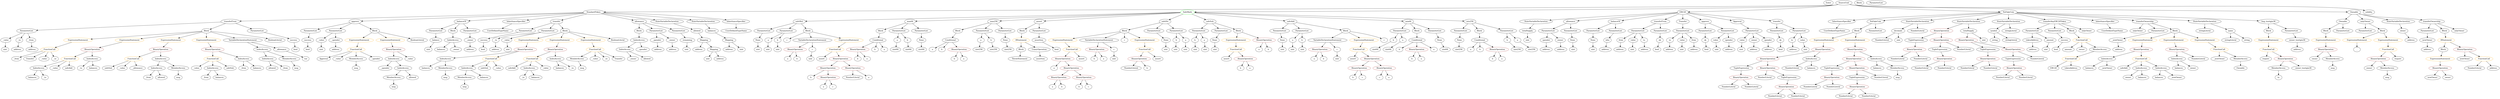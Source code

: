 strict digraph {
	graph [bb="0,0,16497,756"];
	node [label="\N"];
	Enter	[height=0.5,
		pos="12180,738",
		width=0.83628];
	IndexAccess_Unnamed_1	[color=black,
		height=0.5,
		label=IndexAccess,
		pos="3102.6,234",
		width=1.6402];
	MemberAccess_Unnamed_3	[color=black,
		height=0.5,
		label=MemberAccess,
		pos="3086.6,162",
		width=1.9174];
	IndexAccess_Unnamed_1 -> MemberAccess_Unnamed_3	[pos="e,3090.5,180.1 3098.6,215.7 3097,208.32 3094.9,199.52 3093.1,191.25"];
	Identifier_balances_1	[color=black,
		height=0.5,
		label=balances,
		pos="3216.6,162",
		width=1.1828];
	IndexAccess_Unnamed_1 -> Identifier_balances_1	[pos="e,3193.3,177.3 3127.9,217.46 3144.4,207.34 3166.1,194.02 3183.9,183.09"];
	BinaryOperation_Unnamed_35	[color=brown,
		height=0.5,
		label=BinaryOperation,
		pos="12903,522",
		width=1.9867];
	TupleExpression_Unnamed_3	[color=black,
		height=0.5,
		label=TupleExpression,
		pos="12740,450",
		width=2.0422];
	BinaryOperation_Unnamed_35 -> TupleExpression_Unnamed_3	[pos="e,12775,466.23 12868,505.98 12844,495.67 12812,481.88 12785,470.69"];
	BinaryOperation_Unnamed_36	[color=brown,
		height=0.5,
		label=BinaryOperation,
		pos="12903,450",
		width=1.9867];
	BinaryOperation_Unnamed_35 -> BinaryOperation_Unnamed_36	[pos="e,12903,468.1 12903,503.7 12903,496.41 12903,487.73 12903,479.54"];
	ElementaryTypeName_bool_1	[color=black,
		height=0.5,
		label=bool,
		pos="11856,378",
		width=0.76697];
	FunctionDefinition_transferFrom_1	[color=black,
		height=0.5,
		label=transferFrom,
		pos="1567.6,594",
		width=1.6402];
	ParameterList_Unnamed_34	[color=black,
		height=0.5,
		label=ParameterList,
		pos="156.6,522",
		width=1.7095];
	FunctionDefinition_transferFrom_1 -> ParameterList_Unnamed_34	[pos="e,216.99,526 1509.7,590.13 1285.4,579 474.94,538.79 228.3,526.56"];
	Block_Unnamed_15	[color=black,
		height=0.5,
		label=Block,
		pos="1429.6,522",
		width=0.90558];
	FunctionDefinition_transferFrom_1 -> Block_Unnamed_15	[pos="e,1452.8,534.75 1538,577.98 1515.9,566.77 1485.6,551.43 1462.7,539.8"];
	ParameterList_Unnamed_35	[color=black,
		height=0.5,
		label=ParameterList,
		pos="1841.6,522",
		width=1.7095];
	FunctionDefinition_transferFrom_1 -> ParameterList_Unnamed_35	[pos="e,1796.4,534.54 1611.9,581.68 1659.2,569.6 1734.2,550.44 1785.5,537.33"];
	VariableDeclaration_decimals	[color=black,
		height=0.5,
		label=decimals,
		pos="12621,522",
		width=1.1967];
	NumberLiteral_Unnamed_3	[color=black,
		height=0.5,
		label=NumberLiteral,
		pos="12512,450",
		width=1.765];
	VariableDeclaration_decimals -> NumberLiteral_Unnamed_3	[pos="e,12536,466.87 12598,506.33 12583,496.67 12563,483.87 12546,473"];
	ElementaryTypeName_uint_30	[color=black,
		height=0.5,
		label=uint,
		pos="12621,450",
		width=0.75];
	VariableDeclaration_decimals -> ElementaryTypeName_uint_30	[pos="e,12621,468.1 12621,503.7 12621,496.41 12621,487.73 12621,479.54"];
	Parameter_None_8	[color=black,
		height=0.5,
		label=None,
		pos="10579,450",
		width=0.85014];
	ElementaryTypeName_uint_16	[color=black,
		height=0.5,
		label=uint,
		pos="10569,378",
		width=0.75];
	Parameter_None_8 -> ElementaryTypeName_uint_16	[pos="e,10571,396.1 10576,431.7 10575,424.32 10574,415.52 10573,407.25"];
	Parameter_owner_txorigin36	[color=black,
		height=0.5,
		label=owner_txorigin36,
		pos="15200,450",
		width=2.0976];
	ElementaryTypeName_address_25	[color=black,
		height=0.5,
		label=address,
		pos="15200,378",
		width=1.0996];
	Parameter_owner_txorigin36 -> ElementaryTypeName_address_25	[pos="e,15200,396.1 15200,431.7 15200,424.41 15200,415.73 15200,407.54"];
	Identifier_b_1	[color=black,
		height=0.5,
		label=b,
		pos="5404.6,162",
		width=0.75];
	Parameter_b_2	[color=black,
		height=0.5,
		label=b,
		pos="7965.6,450",
		width=0.75];
	ElementaryTypeName_uint_9	[color=black,
		height=0.5,
		label=uint,
		pos="7965.6,378",
		width=0.75];
	Parameter_b_2 -> ElementaryTypeName_uint_9	[pos="e,7965.6,396.1 7965.6,431.7 7965.6,424.41 7965.6,415.73 7965.6,407.54"];
	Identifier__from_4	[color=black,
		height=0.5,
		label=_from,
		pos="96.597,306",
		width=0.93331];
	FunctionDefinition_approve_1	[color=black,
		height=0.5,
		label=approve,
		pos="2343.6,594",
		width=1.1412];
	ParameterList_Unnamed_39	[color=black,
		height=0.5,
		label=ParameterList,
		pos="2123.6,522",
		width=1.7095];
	FunctionDefinition_approve_1 -> ParameterList_Unnamed_39	[pos="e,2164,535.87 2311.1,582.67 2275.3,571.26 2217,552.71 2174.9,539.33"];
	ParameterList_Unnamed_38	[color=black,
		height=0.5,
		label=ParameterList,
		pos="2267.6,522",
		width=1.7095];
	FunctionDefinition_approve_1 -> ParameterList_Unnamed_38	[pos="e,2285.5,539.47 2326.7,577.46 2317.1,568.57 2304.7,557.21 2293.8,547.16"];
	Block_Unnamed_17	[color=black,
		height=0.5,
		label=Block,
		pos="2516.6,522",
		width=0.90558];
	FunctionDefinition_approve_1 -> Block_Unnamed_17	[pos="e,2490.8,533.44 2372.9,581.13 2402.5,569.16 2448.2,550.66 2480.1,537.76"];
	stringLiteral_Unnamed	[color=black,
		height=0.5,
		label=stringLiteral,
		pos="14777,450",
		width=1.5016];
	ParameterList_Unnamed_13	[color=black,
		height=0.5,
		label=ParameterList,
		pos="9350.6,522",
		width=1.7095];
	Parameter_b_5	[color=black,
		height=0.5,
		label=b,
		pos="9291.6,450",
		width=0.75];
	ParameterList_Unnamed_13 -> Parameter_b_5	[pos="e,9304.1,465.89 9336.3,504.05 9328.9,495.22 9319.6,484.28 9311.5,474.63"];
	Parameter_a_5	[color=black,
		height=0.5,
		label=a,
		pos="9363.6,450",
		width=0.75];
	ParameterList_Unnamed_13 -> Parameter_a_5	[pos="e,9360.4,468.1 9353.8,503.7 9355.2,496.32 9356.8,487.52 9358.4,479.25"];
	ElementaryTypeName_var	[color=black,
		height=0.5,
		label=var,
		pos="2059.6,306",
		width=0.75];
	BinaryOperation_Unnamed_21	[color=brown,
		height=0.5,
		label=BinaryOperation,
		pos="5717.6,378",
		width=1.9867];
	Identifier_b_10	[color=black,
		height=0.5,
		label=b,
		pos="5717.6,306",
		width=0.75];
	BinaryOperation_Unnamed_21 -> Identifier_b_10	[pos="e,5717.6,324.1 5717.6,359.7 5717.6,352.41 5717.6,343.73 5717.6,335.54"];
	Identifier_a_10	[color=black,
		height=0.5,
		label=a,
		pos="5789.6,306",
		width=0.75];
	BinaryOperation_Unnamed_21 -> Identifier_a_10	[pos="e,5774.8,321.42 5735,360.05 5744.5,350.82 5756.4,339.29 5766.6,329.33"];
	Identifier_b_11	[color=black,
		height=0.5,
		label=b,
		pos="5834.6,378",
		width=0.75];
	Parameter_from	[color=black,
		height=0.5,
		label=from,
		pos="10755,450",
		width=0.7947];
	ElementaryTypeName_address_7	[color=black,
		height=0.5,
		label=address,
		pos="10751,378",
		width=1.0996];
	Parameter_from -> ElementaryTypeName_address_7	[pos="e,10752,396.1 10754,431.7 10753,424.41 10753,415.73 10752,407.54"];
	FunctionCall_Unnamed_17	[color=orange,
		height=0.5,
		label=FunctionCall,
		pos="15018,378",
		width=1.6125];
	Identifier_require_1	[color=black,
		height=0.5,
		label=require,
		pos="15004,306",
		width=1.0026];
	FunctionCall_Unnamed_17 -> Identifier_require_1	[pos="e,15007,324.1 15014,359.7 15013,352.32 15011,343.52 15009,335.25"];
	BinaryOperation_Unnamed_51	[color=brown,
		height=0.5,
		label=BinaryOperation,
		pos="15130,306",
		width=1.9867];
	FunctionCall_Unnamed_17 -> BinaryOperation_Unnamed_51	[pos="e,15104,323.22 15042,361.46 15058,351.97 15077,339.67 15094,329.17"];
	Identifier_b_13	[color=black,
		height=0.5,
		label=b,
		pos="9326.6,378",
		width=0.75];
	ElementaryTypeName_address_1	[color=black,
		height=0.5,
		label=address,
		pos="16026,378",
		width=1.0996];
	InheritanceSpecifier_Unnamed_3	[color=black,
		height=0.5,
		label=InheritanceSpecifier,
		pos="12265,594",
		width=2.3333];
	UserDefinedTypeName_Unnamed_3	[color=black,
		height=0.5,
		label=UserDefinedTypeName,
		pos="12204,522",
		width=2.7214];
	InheritanceSpecifier_Unnamed_3 -> UserDefinedTypeName_Unnamed_3	[pos="e,12219,540.28 12250,576.05 12243,567.92 12234,558 12226,548.94"];
	ParameterList_Unnamed_25	[color=black,
		height=0.5,
		label=ParameterList,
		pos="11812,522",
		width=1.7095];
	Parameter_ok	[color=black,
		height=0.5,
		label=ok,
		pos="11855,450",
		width=0.75];
	ParameterList_Unnamed_25 -> Parameter_ok	[pos="e,11845,466.83 11822,504.05 11827,495.82 11833,485.76 11839,476.61"];
	Identifier_b_16	[color=black,
		height=0.5,
		label=b,
		pos="9963.6,306",
		width=0.75];
	Block_Unnamed_9	[color=black,
		height=0.5,
		label=Block,
		pos="9462.6,522",
		width=0.90558];
	Conditional_Unnamed_1	[color=black,
		height=0.5,
		label=Conditional,
		pos="9462.6,450",
		width=1.4877];
	Block_Unnamed_9 -> Conditional_Unnamed_1	[pos="e,9462.6,468.1 9462.6,503.7 9462.6,496.41 9462.6,487.73 9462.6,479.54"];
	ElementaryTypeName_uint64_4	[color=black,
		height=0.5,
		label=uint64,
		pos="9164.6,378",
		width=0.91945];
	Parameter_b_5 -> ElementaryTypeName_uint64_4	[pos="e,9187.1,391.4 9271.2,437.75 9251.2,426.71 9220.3,409.7 9196.9,396.81"];
	FunctionDefinition_NoFakeCoin	[color=black,
		height=0.5,
		label=NoFakeCoin,
		pos="12476,594",
		width=1.6125];
	Block_Unnamed_19	[color=black,
		height=0.5,
		label=Block,
		pos="12353,522",
		width=0.90558];
	FunctionDefinition_NoFakeCoin -> Block_Unnamed_19	[pos="e,12375,535.52 12449,577.64 12430,566.88 12404,552.45 12384,541.13"];
	ParameterList_Unnamed_42	[color=black,
		height=0.5,
		label=ParameterList,
		pos="12476,522",
		width=1.7095];
	FunctionDefinition_NoFakeCoin -> ParameterList_Unnamed_42	[pos="e,12476,540.1 12476,575.7 12476,568.41 12476,559.73 12476,551.54"];
	TupleExpression_Unnamed_4	[color=black,
		height=0.5,
		label=TupleExpression,
		pos="12361,162",
		width=2.0422];
	BinaryOperation_Unnamed_42	[color=brown,
		height=0.5,
		label=BinaryOperation,
		pos="12362,90",
		width=1.9867];
	TupleExpression_Unnamed_4 -> BinaryOperation_Unnamed_42	[pos="e,12361,108.1 12361,143.7 12361,136.41 12361,127.73 12361,119.54"];
	UserDefinedTypeName_Unnamed	[color=black,
		height=0.5,
		label=UserDefinedTypeName,
		pos="3312.6,522",
		width=2.7214];
	StateVariableDeclaration_Unnamed_6	[color=black,
		height=0.5,
		label=StateVariableDeclaration,
		pos="12748,594",
		width=2.8184];
	StateVariableDeclaration_Unnamed_6 -> VariableDeclaration_decimals	[pos="e,12646,536.88 12717,576.41 12699,566.2 12675,553.06 12656,542.37"];
	NumberLiteral_Unnamed_4	[color=black,
		height=0.5,
		label=NumberLiteral,
		pos="12748,522",
		width=1.765];
	StateVariableDeclaration_Unnamed_6 -> NumberLiteral_Unnamed_4	[pos="e,12748,540.1 12748,575.7 12748,568.41 12748,559.73 12748,551.54"];
	ExpressionStatement_Unnamed_19	[color=orange,
		height=0.5,
		label=ExpressionStatement,
		pos="12147,450",
		width=2.458];
	BinaryOperation_Unnamed_44	[color=brown,
		height=0.5,
		label=BinaryOperation,
		pos="12143,378",
		width=1.9867];
	ExpressionStatement_Unnamed_19 -> BinaryOperation_Unnamed_44	[pos="e,12144,396.1 12146,431.7 12145,424.41 12145,415.73 12144,407.54"];
	Parameter__value_1	[color=black,
		height=0.5,
		label=_value,
		pos="34.597,450",
		width=0.96103];
	ParameterList_Unnamed_34 -> Parameter__value_1	[pos="e,57.103,463.91 129.52,505.46 111.07,494.88 86.559,480.81 67.063,469.63"];
	Parameter__to_1	[color=black,
		height=0.5,
		label=_to,
		pos="116.6,450",
		width=0.75];
	ParameterList_Unnamed_34 -> Parameter__to_1	[pos="e,125.92,467.31 146.91,504.05 142.33,496.03 136.74,486.26 131.62,477.3"];
	Parameter__from	[color=black,
		height=0.5,
		label=_from,
		pos="200.6,450",
		width=0.93331];
	ParameterList_Unnamed_34 -> Parameter__from	[pos="e,190.35,467.31 167.25,504.05 172.35,495.94 178.57,486.04 184.25,477.01"];
	ExpressionStatement_Unnamed_6	[color=orange,
		height=0.5,
		label=ExpressionStatement,
		pos="7085.6,450",
		width=2.458];
	FunctionCall_Unnamed_4	[color=orange,
		height=0.5,
		label=FunctionCall,
		pos="7161.6,378",
		width=1.6125];
	ExpressionStatement_Unnamed_6 -> FunctionCall_Unnamed_4	[pos="e,7143.6,395.55 7104,432.05 7113.4,423.39 7125,412.7 7135.3,403.19"];
	Identifier_safeSub	[color=black,
		height=0.5,
		label=safeSub,
		pos="3220.6,234",
		width=1.1274];
	Parameter_None_9	[color=black,
		height=0.5,
		label=None,
		pos="10497,450",
		width=0.85014];
	ElementaryTypeName_uint_17	[color=black,
		height=0.5,
		label=uint,
		pos="10497,378",
		width=0.75];
	Parameter_None_9 -> ElementaryTypeName_uint_17	[pos="e,10497,396.1 10497,431.7 10497,424.41 10497,415.73 10497,407.54"];
	BinaryOperation_Unnamed_8	[color=brown,
		height=0.5,
		label=BinaryOperation,
		pos="5521.6,162",
		width=1.9867];
	Identifier_a_2	[color=black,
		height=0.5,
		label=a,
		pos="5485.6,90",
		width=0.75];
	BinaryOperation_Unnamed_8 -> Identifier_a_2	[pos="e,5493.9,107.14 5512.7,143.7 5508.6,135.75 5503.7,126.16 5499.1,117.34"];
	Identifier_c	[color=black,
		height=0.5,
		label=c,
		pos="5557.6,90",
		width=0.75];
	BinaryOperation_Unnamed_8 -> Identifier_c	[pos="e,5549.3,107.14 5530.5,143.7 5534.6,135.75 5539.5,126.16 5544,117.34"];
	Identifier_balances_13	[color=black,
		height=0.5,
		label=balances,
		pos="14347,162",
		width=1.1828];
	IndexAccess_Unnamed_19	[color=black,
		height=0.5,
		label=IndexAccess,
		pos="13984,306",
		width=1.6402];
	Identifier_balances_11	[color=black,
		height=0.5,
		label=balances,
		pos="13868,234",
		width=1.1828];
	IndexAccess_Unnamed_19 -> Identifier_balances_11	[pos="e,13891,249.3 13958,289.46 13941,279.38 13919,266.14 13901,255.24"];
	Identifier__newOwner	[color=black,
		height=0.5,
		label=_newOwner,
		pos="13984,234",
		width=1.5432];
	IndexAccess_Unnamed_19 -> Identifier__newOwner	[pos="e,13984,252.1 13984,287.7 13984,280.41 13984,271.73 13984,263.54"];
	BinaryOperation_Unnamed_10	[color=brown,
		height=0.5,
		label=BinaryOperation,
		pos="7310.6,378",
		width=1.9867];
	Identifier_b_3	[color=black,
		height=0.5,
		label=b,
		pos="7281.6,306",
		width=0.75];
	BinaryOperation_Unnamed_10 -> Identifier_b_3	[pos="e,7288.5,323.62 7303.4,359.7 7300.2,351.95 7296.4,342.64 7292.8,334.02"];
	Identifier_a_3	[color=black,
		height=0.5,
		label=a,
		pos="7353.6,306",
		width=0.75];
	BinaryOperation_Unnamed_10 -> Identifier_a_3	[pos="e,7343.9,322.83 7321,360.05 7326.1,351.82 7332.2,341.76 7337.9,332.61"];
	ElementaryTypeName_uint64_1	[color=black,
		height=0.5,
		label=uint64,
		pos="6068.6,378",
		width=0.91945];
	ElementaryTypeName_address_23	[color=black,
		height=0.5,
		label=address,
		pos="4374.6,378",
		width=1.0996];
	Parameter_success_3	[color=black,
		height=0.5,
		label=success,
		pos="13710,450",
		width=1.1135];
	ElementaryTypeName_bool_7	[color=black,
		height=0.5,
		label=bool,
		pos="13653,378",
		width=0.76697];
	Parameter_success_3 -> ElementaryTypeName_bool_7	[pos="e,13665,394.19 13696,432.76 13689,423.95 13680,412.88 13672,403.08"];
	Block_Unnamed_3	[color=black,
		height=0.5,
		label=Block,
		pos="16132,378",
		width=0.90558];
	ExpressionStatement_Unnamed_3	[color=orange,
		height=0.5,
		label=ExpressionStatement,
		pos="16114,306",
		width=2.458];
	Block_Unnamed_3 -> ExpressionStatement_Unnamed_3	[pos="e,16118,324.1 16127,359.7 16125,352.32 16123,343.52 16121,335.25"];
	ElementaryTypeName_uint_8	[color=black,
		height=0.5,
		label=uint,
		pos="8037.6,378",
		width=0.75];
	Parameter_None_3	[color=black,
		height=0.5,
		label=None,
		pos="8548.6,450",
		width=0.85014];
	ElementaryTypeName_uint_13	[color=black,
		height=0.5,
		label=uint,
		pos="8548.6,378",
		width=0.75];
	Parameter_None_3 -> ElementaryTypeName_uint_13	[pos="e,8548.6,396.1 8548.6,431.7 8548.6,424.41 8548.6,415.73 8548.6,407.54"];
	ParameterList_Unnamed_2	[color=black,
		height=0.5,
		label=ParameterList,
		pos="16026,522",
		width=1.7095];
	Parameter_newOwner	[color=black,
		height=0.5,
		label=newOwner,
		pos="16026,450",
		width=1.4046];
	ParameterList_Unnamed_2 -> Parameter_newOwner	[pos="e,16026,468.1 16026,503.7 16026,496.41 16026,487.73 16026,479.54"];
	ElementaryTypeName_uint_6	[color=black,
		height=0.5,
		label=uint,
		pos="7745.6,378",
		width=0.75];
	Identifier__to_1	[color=black,
		height=0.5,
		label=_to,
		pos="3483.6,162",
		width=0.75];
	BinaryOperation_Unnamed_14	[color=brown,
		height=0.5,
		label=BinaryOperation,
		pos="7054.6,162",
		width=1.9867];
	Identifier_a_5	[color=black,
		height=0.5,
		label=a,
		pos="6990.6,90",
		width=0.75];
	BinaryOperation_Unnamed_14 -> Identifier_a_5	[pos="e,7004.2,105.89 7039.1,144.05 7030.9,135.13 7020.8,124.06 7011.9,114.33"];
	Identifier_b_5	[color=black,
		height=0.5,
		label=b,
		pos="7062.6,90",
		width=0.75];
	BinaryOperation_Unnamed_14 -> Identifier_b_5	[pos="e,7060.6,108.1 7056.6,143.7 7057.4,136.41 7058.4,127.73 7059.3,119.54"];
	ParameterList_Unnamed_33	[color=black,
		height=0.5,
		label=ParameterList,
		pos="3490.6,522",
		width=1.7095];
	Parameter_success	[color=black,
		height=0.5,
		label=success,
		pos="3235.6,450",
		width=1.1135];
	ParameterList_Unnamed_33 -> Parameter_success	[pos="e,3266.3,462.09 3444.8,509.69 3393.7,496.98 3314.3,476.96 3284.6,468 3282.2,467.27 3279.7,466.5 3277.2,465.7"];
	TupleExpression_Unnamed_2	[color=black,
		height=0.5,
		label=TupleExpression,
		pos="12893,378",
		width=2.0422];
	BinaryOperation_Unnamed_37	[color=brown,
		height=0.5,
		label=BinaryOperation,
		pos="12926,306",
		width=1.9867];
	TupleExpression_Unnamed_2 -> BinaryOperation_Unnamed_37	[pos="e,12918,324.1 12901,359.7 12904,352.07 12909,342.92 12913,334.4"];
	ModifierInvocation_onlyOwner_1	[color=black,
		height=0.5,
		label=onlyOwner,
		pos="14186,522",
		width=1.4323];
	MemberAccess_Unnamed_7	[color=black,
		height=0.5,
		label=MemberAccess,
		pos="2623.6,162",
		width=1.9174];
	Identifier_msg_7	[color=black,
		height=0.5,
		label=msg,
		pos="2623.6,90",
		width=0.75];
	MemberAccess_Unnamed_7 -> Identifier_msg_7	[pos="e,2623.6,108.1 2623.6,143.7 2623.6,136.41 2623.6,127.73 2623.6,119.54"];
	NumberLiteral_Unnamed_1	[color=black,
		height=0.5,
		label=NumberLiteral,
		pos="5678.6,162",
		width=1.765];
	VariableDeclaration_value_1	[color=black,
		height=0.5,
		label=value,
		pos="11593,450",
		width=0.82242];
	ElementaryTypeName_uint_22	[color=black,
		height=0.5,
		label=uint,
		pos="11589,378",
		width=0.75];
	VariableDeclaration_value_1 -> ElementaryTypeName_uint_22	[pos="e,11590,396.1 11592,431.7 11591,424.41 11591,415.73 11590,407.54"];
	Identifier_msg	[color=black,
		height=0.5,
		label=msg,
		pos="15468,234",
		width=0.75];
	ElementaryTypeName_string	[color=black,
		height=0.5,
		label=string,
		pos="14880,450",
		width=0.864];
	NumberLiteral_Unnamed	[color=black,
		height=0.5,
		label=NumberLiteral,
		pos="16337,234",
		width=1.765];
	VariableDeclarationStatement_Unnamed_2	[color=black,
		height=0.5,
		label=VariableDeclarationStatement,
		pos="8860.6,450",
		width=3.3174];
	BinaryOperation_Unnamed_17	[color=brown,
		height=0.5,
		label=BinaryOperation,
		pos="8818.6,378",
		width=1.9867];
	VariableDeclarationStatement_Unnamed_2 -> BinaryOperation_Unnamed_17	[pos="e,8828.9,396.1 8850.2,431.7 8845.5,423.9 8839.9,414.51 8834.7,405.83"];
	VariableDeclaration_c_2	[color=black,
		height=0.5,
		label=c,
		pos="8935.6,378",
		width=0.75];
	VariableDeclarationStatement_Unnamed_2 -> VariableDeclaration_c_2	[pos="e,8920.6,392.97 8878.8,432.05 8888.9,422.6 8901.6,410.74 8912.4,400.62"];
	BinaryOperation_Unnamed_48	[color=brown,
		height=0.5,
		label=BinaryOperation,
		pos="11606,162",
		width=1.9867];
	NumberLiteral_Unnamed_25	[color=black,
		height=0.5,
		label=NumberLiteral,
		pos="11533,90",
		width=1.765];
	BinaryOperation_Unnamed_48 -> NumberLiteral_Unnamed_25	[pos="e,11550,107.71 11588,144.41 11579,135.76 11568,125 11558,115.42"];
	NumberLiteral_Unnamed_24	[color=black,
		height=0.5,
		label=NumberLiteral,
		pos="11678,90",
		width=1.765];
	BinaryOperation_Unnamed_48 -> NumberLiteral_Unnamed_24	[pos="e,11660,107.79 11623,144.05 11632,135.54 11643,125.07 11652,115.68"];
	ElementaryTypeName_bool_4	[color=black,
		height=0.5,
		label=bool,
		pos="3232.6,378",
		width=0.76697];
	ElementaryTypeName_uint_26	[color=black,
		height=0.5,
		label=uint,
		pos="27.597,378",
		width=0.75];
	Parameter__value_1 -> ElementaryTypeName_uint_26	[pos="e,29.307,396.1 32.867,431.7 32.138,424.41 31.27,415.73 30.451,407.54"];
	FunctionCall_Unnamed_8	[color=orange,
		height=0.5,
		label=FunctionCall,
		pos="3545.6,306",
		width=1.6125];
	Identifier_safeAdd	[color=black,
		height=0.5,
		label=safeAdd,
		pos="3408.6,234",
		width=1.1689];
	FunctionCall_Unnamed_8 -> Identifier_safeAdd	[pos="e,3434.8,248.4 3516.5,290.15 3495.7,279.48 3467.4,265.02 3445,253.58"];
	IndexAccess_Unnamed_3	[color=black,
		height=0.5,
		label=IndexAccess,
		pos="3527.6,234",
		width=1.6402];
	FunctionCall_Unnamed_8 -> IndexAccess_Unnamed_3	[pos="e,3532,252.1 3541.1,287.7 3539.3,280.32 3537,271.52 3534.9,263.25"];
	Identifier__value_1	[color=black,
		height=0.5,
		label=_value,
		pos="3639.6,234",
		width=0.96103];
	FunctionCall_Unnamed_8 -> Identifier__value_1	[pos="e,3620.3,249.39 3566.9,289.12 3580.1,279.32 3597.1,266.65 3611.4,256.02"];
	ParameterList_Unnamed_21	[color=black,
		height=0.5,
		label=ParameterList,
		pos="10637,522",
		width=1.7095];
	ParameterList_Unnamed_21 -> Parameter_None_8	[pos="e,10591,466.36 10623,504.05 10615,495.35 10606,484.59 10599,475.03"];
	BinaryOperation_Unnamed_47	[color=brown,
		height=0.5,
		label=BinaryOperation,
		pos="11911,90",
		width=1.9867];
	NumberLiteral_Unnamed_22	[color=black,
		height=0.5,
		label=NumberLiteral,
		pos="11839,18",
		width=1.765];
	BinaryOperation_Unnamed_47 -> NumberLiteral_Unnamed_22	[pos="e,11856,35.789 11893,72.055 11884,63.543 11874,53.068 11864,43.681"];
	NumberLiteral_Unnamed_23	[color=black,
		height=0.5,
		label=NumberLiteral,
		pos="11984,18",
		width=1.765];
	BinaryOperation_Unnamed_47 -> NumberLiteral_Unnamed_23	[pos="e,11966,35.713 11928,72.411 11937,63.757 11948,53.003 11958,43.417"];
	FunctionDefinition_balanceOf_1	[color=black,
		height=0.5,
		label=balanceOf,
		pos="3078.6,594",
		width=1.3491];
	ParameterList_Unnamed_37	[color=black,
		height=0.5,
		label=ParameterList,
		pos="2908.6,522",
		width=1.7095];
	FunctionDefinition_balanceOf_1 -> ParameterList_Unnamed_37	[pos="e,2943.2,537.26 3047,580 3020.8,569.19 2983.1,553.67 2953.7,541.55"];
	Block_Unnamed_16	[color=black,
		height=0.5,
		label=Block,
		pos="3022.6,522",
		width=0.90558];
	FunctionDefinition_balanceOf_1 -> Block_Unnamed_16	[pos="e,3035.4,538.99 3065.3,576.41 3058.5,567.92 3050.1,557.41 3042.6,547.96"];
	ParameterList_Unnamed_36	[color=black,
		height=0.5,
		label=ParameterList,
		pos="3134.6,522",
		width=1.7095];
	FunctionDefinition_balanceOf_1 -> ParameterList_Unnamed_36	[pos="e,3121,539.96 3091.9,576.41 3098.5,568.16 3106.6,558.01 3114,548.78"];
	ParameterList_Unnamed_4	[color=black,
		height=0.5,
		label=ParameterList,
		pos="5052.6,522",
		width=1.7095];
	Parameter_None	[color=black,
		height=0.5,
		label=None,
		pos="5029.6,450",
		width=0.85014];
	ParameterList_Unnamed_4 -> Parameter_None	[pos="e,5035.2,468.1 5046.9,503.7 5044.5,496.24 5041.5,487.32 5038.8,478.97"];
	ParameterList_Unnamed_7	[color=black,
		height=0.5,
		label=ParameterList,
		pos="7984.6,522",
		width=1.7095];
	ParameterList_Unnamed_7 -> Parameter_b_2	[pos="e,7970.2,468.1 7979.9,503.7 7977.9,496.24 7975.5,487.32 7973.2,478.97"];
	Parameter_a_2	[color=black,
		height=0.5,
		label=a,
		pos="8037.6,450",
		width=0.75];
	ParameterList_Unnamed_7 -> Parameter_a_2	[pos="e,8026,466.36 7997.4,504.05 8004,495.44 8012,484.81 8019.2,475.33"];
	Identifier_a_17	[color=black,
		height=0.5,
		label=a,
		pos="9810.6,378",
		width=0.75];
	Block_Unnamed_13	[color=black,
		height=0.5,
		label=Block,
		pos="6820.6,378",
		width=0.90558];
	ThrowStatement_Unnamed	[color=black,
		height=0.5,
		label=ThrowStatement,
		pos="6808.6,306",
		width=2.0006];
	Block_Unnamed_13 -> ThrowStatement_Unnamed	[pos="e,6811.5,324.1 6817.6,359.7 6816.4,352.32 6814.9,343.52 6813.4,335.25"];
	ElementaryTypeName_address_3	[color=black,
		height=0.5,
		label=address,
		pos="10654,378",
		width=1.0996];
	ExpressionStatement_Unnamed_15	[color=orange,
		height=0.5,
		label=ExpressionStatement,
		pos="509.6,450",
		width=2.458];
	FunctionCall_Unnamed_13	[color=orange,
		height=0.5,
		label=FunctionCall,
		pos="325.6,378",
		width=1.6125];
	ExpressionStatement_Unnamed_15 -> FunctionCall_Unnamed_13	[pos="e,361.22,392.55 469.22,433.64 440.48,422.71 401.81,407.99 371.84,396.59"];
	VariableDeclaration_owner	[color=black,
		height=0.5,
		label=owner,
		pos="15872,522",
		width=0.93331];
	ElementaryTypeName_address	[color=black,
		height=0.5,
		label=address,
		pos="15918,450",
		width=1.0996];
	VariableDeclaration_owner -> ElementaryTypeName_address	[pos="e,15907,467.63 15882,504.76 15888,496.58 15894,486.45 15900,477.2"];
	Conditional_Unnamed	[color=black,
		height=0.5,
		label=Conditional,
		pos="5863.6,450",
		width=1.4877];
	Conditional_Unnamed -> BinaryOperation_Unnamed_21	[pos="e,5749.7,394.41 5833.7,434.67 5812.4,424.46 5783.5,410.59 5759.8,399.26"];
	Conditional_Unnamed -> Identifier_b_11	[pos="e,5841.5,395.62 5856.4,431.7 5853.2,423.95 5849.4,414.64 5845.8,406.02"];
	Identifier_a_11	[color=black,
		height=0.5,
		label=a,
		pos="5906.6,378",
		width=0.75];
	Conditional_Unnamed -> Identifier_a_11	[pos="e,5896.9,394.83 5874,432.05 5879.1,423.82 5885.2,413.76 5890.9,404.61"];
	ElementaryTypeName_uint_21	[color=black,
		height=0.5,
		label=uint,
		pos="11176,378",
		width=0.75];
	VariableDeclaration_allowed	[color=black,
		height=0.5,
		label=allowed,
		pos="4615.6,522",
		width=1.0858];
	Mapping_Unnamed_1	[color=black,
		height=0.5,
		label=Mapping,
		pos="4678.6,450",
		width=1.2105];
	VariableDeclaration_allowed -> Mapping_Unnamed_1	[pos="e,4663.9,467.31 4629.9,505.12 4637.7,496.47 4647.5,485.58 4656.2,475.83"];
	ElementaryTypeName_uint_28	[color=black,
		height=0.5,
		label=uint,
		pos="2169.6,378",
		width=0.75];
	Identifier__value	[color=black,
		height=0.5,
		label=_value,
		pos="3313.6,234",
		width=0.96103];
	Parameter_success -> ElementaryTypeName_bool_4	[pos="e,3233.3,396.1 3234.9,431.7 3234.5,424.41 3234.2,415.73 3233.8,407.54"];
	Block_Unnamed_22	[color=black,
		height=0.5,
		label=Block,
		pos="15018,522",
		width=0.90558];
	ExpressionStatement_Unnamed_23	[color=orange,
		height=0.5,
		label=ExpressionStatement,
		pos="15018,450",
		width=2.458];
	Block_Unnamed_22 -> ExpressionStatement_Unnamed_23	[pos="e,15018,468.1 15018,503.7 15018,496.41 15018,487.73 15018,479.54"];
	FunctionCall_Unnamed_10	[color=orange,
		height=0.5,
		label=FunctionCall,
		pos="468.6,306",
		width=1.6125];
	IndexAccess_Unnamed_7	[color=black,
		height=0.5,
		label=IndexAccess,
		pos="251.6,234",
		width=1.6402];
	FunctionCall_Unnamed_10 -> IndexAccess_Unnamed_7	[pos="e,290.97,247.7 429.3,292.32 393.46,280.76 340.34,263.63 301.51,251.1"];
	Identifier__value_3	[color=black,
		height=0.5,
		label=_value,
		pos="363.6,234",
		width=0.96103];
	FunctionCall_Unnamed_10 -> Identifier__value_3	[pos="e,384.14,248.7 444.77,289.12 429.64,279.03 409.92,265.88 393.71,255.07"];
	Identifier_safeAdd_1	[color=black,
		height=0.5,
		label=safeAdd,
		pos="458.6,234",
		width=1.1689];
	FunctionCall_Unnamed_10 -> Identifier_safeAdd_1	[pos="e,461.04,252.1 466.13,287.7 465.07,280.32 463.81,271.52 462.63,263.25"];
	Identifier_c_1	[color=black,
		height=0.5,
		label=c,
		pos="5249.6,450",
		width=0.75];
	ExpressionStatement_Unnamed_7	[color=orange,
		height=0.5,
		label=ExpressionStatement,
		pos="8250.6,450",
		width=2.458];
	FunctionCall_Unnamed_5	[color=orange,
		height=0.5,
		label=FunctionCall,
		pos="8250.6,378",
		width=1.6125];
	ExpressionStatement_Unnamed_7 -> FunctionCall_Unnamed_5	[pos="e,8250.6,396.1 8250.6,431.7 8250.6,424.41 8250.6,415.73 8250.6,407.54"];
	Parameter_to	[color=black,
		height=0.5,
		label=to,
		pos="11936,450",
		width=0.75];
	ElementaryTypeName_address_6	[color=black,
		height=0.5,
		label=address,
		pos="11941,378",
		width=1.0996];
	Parameter_to -> ElementaryTypeName_address_6	[pos="e,11939,396.1 11937,431.7 11937,424.41 11938,415.73 11939,407.54"];
	FunctionCall_Unnamed_15	[color=orange,
		height=0.5,
		label=FunctionCall,
		pos="14219,306",
		width=1.6125];
	Identifier_safeAdd_2	[color=black,
		height=0.5,
		label=safeAdd,
		pos="14100,234",
		width=1.1689];
	FunctionCall_Unnamed_15 -> Identifier_safeAdd_2	[pos="e,14124,249.14 14192,289.64 14175,279.45 14152,265.98 14134,254.97"];
	IndexAccess_Unnamed_20	[color=black,
		height=0.5,
		label=IndexAccess,
		pos="14219,234",
		width=1.6402];
	FunctionCall_Unnamed_15 -> IndexAccess_Unnamed_20	[pos="e,14219,252.1 14219,287.7 14219,280.41 14219,271.73 14219,263.54"];
	IndexAccess_Unnamed_21	[color=black,
		height=0.5,
		label=IndexAccess,
		pos="14355,234",
		width=1.6402];
	FunctionCall_Unnamed_15 -> IndexAccess_Unnamed_21	[pos="e,14325,249.99 14248,289.98 14267,279.83 14294,266.31 14315,255.22"];
	UnaryOperation_Unnamed	[color=black,
		height=0.5,
		label=UnaryOperation,
		pos="6941.6,378",
		width=1.9452];
	Identifier_assertion	[color=black,
		height=0.5,
		label=assertion,
		pos="6942.6,306",
		width=1.2105];
	UnaryOperation_Unnamed -> Identifier_assertion	[pos="e,6942.4,324.1 6941.8,359.7 6941.9,352.41 6942.1,343.73 6942.2,335.54"];
	ElementaryTypeName_uint_1	[color=black,
		height=0.5,
		label=uint,
		pos="5177.6,378",
		width=0.75];
	ElementaryTypeName_uint256_2	[color=black,
		height=0.5,
		label=uint256,
		pos="6732.6,378",
		width=1.0442];
	StateVariableDeclaration_Unnamed_7	[color=black,
		height=0.5,
		label=StateVariableDeclaration,
		pos="13083,594",
		width=2.8184];
	StateVariableDeclaration_Unnamed_7 -> BinaryOperation_Unnamed_35	[pos="e,12940,537.63 13042,577.12 13015,566.6 12979,552.76 12951,541.71"];
	VariableDeclaration_totalSupply_1	[color=black,
		height=0.5,
		label=totalSupply,
		pos="13083,522",
		width=1.4739];
	StateVariableDeclaration_Unnamed_7 -> VariableDeclaration_totalSupply_1	[pos="e,13083,540.1 13083,575.7 13083,568.41 13083,559.73 13083,551.54"];
	VariableDeclarationStatement_Unnamed	[color=black,
		height=0.5,
		label=VariableDeclarationStatement,
		pos="5413.6,450",
		width=3.3174];
	BinaryOperation_Unnamed_4	[color=brown,
		height=0.5,
		label=BinaryOperation,
		pos="5296.6,378",
		width=1.9867];
	VariableDeclarationStatement_Unnamed -> BinaryOperation_Unnamed_4	[pos="e,5323.5,395.07 5385.3,432.05 5369.6,422.65 5349.8,410.85 5333,400.77"];
	VariableDeclaration_c	[color=black,
		height=0.5,
		label=c,
		pos="5413.6,378",
		width=0.75];
	VariableDeclarationStatement_Unnamed -> VariableDeclaration_c	[pos="e,5413.6,396.1 5413.6,431.7 5413.6,424.41 5413.6,415.73 5413.6,407.54"];
	Conditional_Unnamed_2	[color=black,
		height=0.5,
		label=Conditional,
		pos="6361.6,450",
		width=1.4877];
	Identifier_a_15	[color=black,
		height=0.5,
		label=a,
		pos="6230.6,378",
		width=0.75];
	Conditional_Unnamed_2 -> Identifier_a_15	[pos="e,6251.1,389.93 6333.8,434.15 6312.5,422.77 6283.1,407.08 6261.2,395.34"];
	Identifier_b_15	[color=black,
		height=0.5,
		label=b,
		pos="6302.6,378",
		width=0.75];
	Conditional_Unnamed_2 -> Identifier_b_15	[pos="e,6315.3,394.04 6347.6,432.41 6340.1,423.5 6330.7,412.35 6322.5,402.56"];
	BinaryOperation_Unnamed_23	[color=brown,
		height=0.5,
		label=BinaryOperation,
		pos="6419.6,378",
		width=1.9867];
	Conditional_Unnamed_2 -> BinaryOperation_Unnamed_23	[pos="e,6405.5,395.96 6375.3,432.41 6382.2,424.16 6390.6,414.01 6398.2,404.78"];
	NumberLiteral_Unnamed_21	[color=black,
		height=0.5,
		label=NumberLiteral,
		pos="11759,162",
		width=1.765];
	ExpressionStatement_Unnamed_9	[color=orange,
		height=0.5,
		label=ExpressionStatement,
		pos="3541.6,450",
		width=2.458];
	BinaryOperation_Unnamed_25	[color=brown,
		height=0.5,
		label=BinaryOperation,
		pos="3519.6,378",
		width=1.9867];
	ExpressionStatement_Unnamed_9 -> BinaryOperation_Unnamed_25	[pos="e,3525,396.1 3536.2,431.7 3533.8,424.24 3531,415.32 3528.4,406.97"];
	ElementaryTypeName_bool	[color=black,
		height=0.5,
		label=bool,
		pos="7057.6,378",
		width=0.76697];
	ParameterList_Unnamed_3	[color=black,
		height=0.5,
		label=ParameterList,
		pos="5193.6,522",
		width=1.7095];
	Parameter_a	[color=black,
		height=0.5,
		label=a,
		pos="5105.6,450",
		width=0.75];
	ParameterList_Unnamed_3 -> Parameter_a	[pos="e,5122.4,464.33 5173.2,504.76 5160.6,494.79 5144.5,481.93 5131.1,471.28"];
	Parameter_b	[color=black,
		height=0.5,
		label=b,
		pos="5177.6,450",
		width=0.75];
	ParameterList_Unnamed_3 -> Parameter_b	[pos="e,5181.5,468.1 5189.6,503.7 5188,496.32 5185.9,487.52 5184.1,479.25"];
	FunctionDefinition_safeMul	[color=black,
		height=0.5,
		label=safeMul,
		pos="5275.6,594",
		width=1.1135];
	FunctionDefinition_safeMul -> ParameterList_Unnamed_4	[pos="e,5093.6,535.86 5243.6,582.97 5207.3,571.56 5147.4,552.77 5104.4,539.26"];
	FunctionDefinition_safeMul -> ParameterList_Unnamed_3	[pos="e,5212.9,539.47 5257.4,577.46 5246.9,568.48 5233.4,556.98 5221.6,546.87"];
	Block_Unnamed_4	[color=black,
		height=0.5,
		label=Block,
		pos="5357.6,522",
		width=0.90558];
	FunctionDefinition_safeMul -> Block_Unnamed_4	[pos="e,5340.6,537.54 5293.8,577.46 5305,567.87 5319.6,555.42 5332,544.84"];
	FunctionCall_Unnamed_2	[color=orange,
		height=0.5,
		label=FunctionCall,
		pos="5569.6,378",
		width=1.6125];
	Identifier_assert	[color=black,
		height=0.5,
		label=assert,
		pos="5478.6,306",
		width=0.89172];
	FunctionCall_Unnamed_2 -> Identifier_assert	[pos="e,5496.8,321.02 5548.5,360.76 5535.8,350.99 5519.5,338.43 5505.8,327.91"];
	BinaryOperation_Unnamed_5	[color=brown,
		height=0.5,
		label=BinaryOperation,
		pos="5600.6,306",
		width=1.9867];
	FunctionCall_Unnamed_2 -> BinaryOperation_Unnamed_5	[pos="e,5593,324.1 5577.3,359.7 5580.6,352.07 5584.7,342.92 5588.5,334.4"];
	Parameter_value_2	[color=black,
		height=0.5,
		label=value,
		pos="11417,450",
		width=0.82242];
	ElementaryTypeName_uint_20	[color=black,
		height=0.5,
		label=uint,
		pos="11419,378",
		width=0.75];
	Parameter_value_2 -> ElementaryTypeName_uint_20	[pos="e,11418,396.1 11417,431.7 11417,424.41 11418,415.73 11418,407.54"];
	IndexAccess_Unnamed_4	[color=black,
		height=0.5,
		label=IndexAccess,
		pos="1763.6,378",
		width=1.6402];
	IndexAccess_Unnamed_5	[color=black,
		height=0.5,
		label=IndexAccess,
		pos="1799.6,306",
		width=1.6402];
	IndexAccess_Unnamed_4 -> IndexAccess_Unnamed_5	[pos="e,1790.7,324.28 1772.3,360.05 1776.3,352.35 1781.1,343.03 1785.5,334.36"];
	MemberAccess_Unnamed_5	[color=black,
		height=0.5,
		label=MemberAccess,
		pos="1945.6,306",
		width=1.9174];
	IndexAccess_Unnamed_4 -> MemberAccess_Unnamed_5	[pos="e,1908,321.47 1799.1,363.34 1827.2,352.55 1866.6,337.4 1897.4,325.52"];
	Identifier_Transfer_1	[color=black,
		height=0.5,
		label=Transfer,
		pos="190.6,306",
		width=1.1689];
	ParameterList_Unnamed_29	[color=black,
		height=0.5,
		label=ParameterList,
		pos="11342,522",
		width=1.7095];
	Parameter_ok_2	[color=black,
		height=0.5,
		label=ok,
		pos="11342,450",
		width=0.75];
	ParameterList_Unnamed_29 -> Parameter_ok_2	[pos="e,11342,468.1 11342,503.7 11342,496.41 11342,487.73 11342,479.54"];
	Block_Unnamed_10	[color=black,
		height=0.5,
		label=Block,
		pos="6413.6,522",
		width=0.90558];
	Block_Unnamed_10 -> Conditional_Unnamed_2	[pos="e,6374.1,467.8 6401.8,505.12 6395.6,496.77 6387.8,486.32 6380.8,476.84"];
	Identifier__spender	[color=black,
		height=0.5,
		label=_spender,
		pos="2564.6,234",
		width=1.2521];
	FunctionCall_Unnamed_19	[color=orange,
		height=0.5,
		label=FunctionCall,
		pos="13745,306",
		width=1.6125];
	Identifier_ERC20	[color=black,
		height=0.5,
		label=ERC20,
		pos="13626,234",
		width=1.0581];
	FunctionCall_Unnamed_19 -> Identifier_ERC20	[pos="e,13649,248.67 13718,289.64 13701,279.27 13677,265.5 13659,254.37"];
	Identifier_tokenAddress	[color=black,
		height=0.5,
		label=tokenAddress,
		pos="13745,234",
		width=1.7372];
	FunctionCall_Unnamed_19 -> Identifier_tokenAddress	[pos="e,13745,252.1 13745,287.7 13745,280.41 13745,271.73 13745,263.54"];
	VariableDeclaration_symbol	[color=black,
		height=0.5,
		label=symbol,
		pos="13251,522",
		width=1.0581];
	ElementaryTypeName_string_1	[color=black,
		height=0.5,
		label=string,
		pos="13257,450",
		width=0.864];
	VariableDeclaration_symbol -> ElementaryTypeName_string_1	[pos="e,13255,468.1 13252,503.7 13253,496.41 13253,487.73 13254,479.54"];
	stringLiteral_Unnamed_2	[color=black,
		height=0.5,
		label=stringLiteral,
		pos="13360,450",
		width=1.5016];
	VariableDeclaration_symbol -> stringLiteral_Unnamed_2	[pos="e,13336,466.36 13273,506.83 13288,496.92 13309,483.51 13326,472.31"];
	VariableDeclaration__allowance	[color=black,
		height=0.5,
		label=_allowance,
		pos="1892.6,378",
		width=1.4462];
	VariableDeclaration__allowance -> ElementaryTypeName_var	[pos="e,2038.4,317.27 1926.5,363.91 1953.1,353.48 1990.9,338.32 2023.6,324 2025.1,323.34 2026.6,322.66 2028.2,321.96"];
	ExpressionStatement_Unnamed_23 -> FunctionCall_Unnamed_17	[pos="e,15018,396.1 15018,431.7 15018,424.41 15018,415.73 15018,407.54"];
	VariableDeclarationStatement_Unnamed_1	[color=black,
		height=0.5,
		label=VariableDeclarationStatement,
		pos="7311.6,450",
		width=3.3174];
	VariableDeclarationStatement_Unnamed_1 -> BinaryOperation_Unnamed_10	[pos="e,7310.8,396.1 7311.3,431.7 7311.2,424.41 7311.1,415.73 7311,407.54"];
	VariableDeclaration_c_1	[color=black,
		height=0.5,
		label=c,
		pos="7427.6,378",
		width=0.75];
	VariableDeclarationStatement_Unnamed_1 -> VariableDeclaration_c_1	[pos="e,7408.1,390.75 7339.7,432.05 7357.5,421.32 7380.4,407.46 7398.4,396.59"];
	Identifier_assert_4	[color=black,
		height=0.5,
		label=assert,
		pos="9038.6,306",
		width=0.89172];
	NumberLiteral_Unnamed_14	[color=black,
		height=0.5,
		label=NumberLiteral,
		pos="12628,306",
		width=1.765];
	BinaryOperation_Unnamed_40	[color=brown,
		height=0.5,
		label=BinaryOperation,
		pos="12338,306",
		width=1.9867];
	TupleExpression_Unnamed_5	[color=black,
		height=0.5,
		label=TupleExpression,
		pos="12198,234",
		width=2.0422];
	BinaryOperation_Unnamed_40 -> TupleExpression_Unnamed_5	[pos="e,12229,250.73 12307,289.46 12287,279.57 12261,266.62 12239,255.83"];
	BinaryOperation_Unnamed_41	[color=brown,
		height=0.5,
		label=BinaryOperation,
		pos="12361,234",
		width=1.9867];
	BinaryOperation_Unnamed_40 -> BinaryOperation_Unnamed_41	[pos="e,12355,252.1 12343,287.7 12346,280.24 12349,271.32 12351,262.97"];
	Identifier_a_1	[color=black,
		height=0.5,
		label=a,
		pos="5787.6,162",
		width=0.75];
	Identifier_allowed	[color=black,
		height=0.5,
		label=allowed,
		pos="1845.6,234",
		width=1.0858];
	BinaryOperation_Unnamed_43	[color=brown,
		height=0.5,
		label=BinaryOperation,
		pos="12198,162",
		width=1.9867];
	TupleExpression_Unnamed_5 -> BinaryOperation_Unnamed_43	[pos="e,12198,180.1 12198,215.7 12198,208.41 12198,199.73 12198,191.54"];
	ParameterList_Unnamed_22	[color=black,
		height=0.5,
		label=ParameterList,
		pos="10355,522",
		width=1.7095];
	Parameter_spender	[color=black,
		height=0.5,
		label=spender,
		pos="10318,450",
		width=1.1135];
	ParameterList_Unnamed_22 -> Parameter_spender	[pos="e,10326,467.79 10346,504.05 10341,496.14 10336,486.54 10332,477.69"];
	Parameter_owner	[color=black,
		height=0.5,
		label=owner,
		pos="10411,450",
		width=0.93331];
	ParameterList_Unnamed_22 -> Parameter_owner	[pos="e,10398,466.83 10368,504.05 10375,495.56 10383,485.11 10391,475.73"];
	ElementaryTypeName_uint_3	[color=black,
		height=0.5,
		label=uint,
		pos="5401.6,306",
		width=0.75];
	Identifier__from	[color=black,
		height=0.5,
		label=_from,
		pos="1936.6,234",
		width=0.93331];
	Parameter_balance	[color=black,
		height=0.5,
		label=balance,
		pos="2906.6,450",
		width=1.0719];
	ElementaryTypeName_uint_27	[color=black,
		height=0.5,
		label=uint,
		pos="2861.6,378",
		width=0.75];
	Parameter_balance -> ElementaryTypeName_uint_27	[pos="e,2871.9,394.99 2895.9,432.41 2890.6,424.1 2884,413.85 2878,404.56"];
	Identifier_balances_2	[color=black,
		height=0.5,
		label=balances,
		pos="3734.6,234",
		width=1.1828];
	Parameter_spender_1	[color=black,
		height=0.5,
		label=spender,
		pos="11505,450",
		width=1.1135];
	ElementaryTypeName_address_9	[color=black,
		height=0.5,
		label=address,
		pos="11504,378",
		width=1.0996];
	Parameter_spender_1 -> ElementaryTypeName_address_9	[pos="e,11504,396.1 11504,431.7 11504,424.41 11504,415.73 11504,407.54"];
	Block_Unnamed	[color=black,
		height=0.5,
		label=Block,
		pos="15382,522",
		width=0.90558];
	ExpressionStatement_Unnamed	[color=orange,
		height=0.5,
		label=ExpressionStatement,
		pos="15382,450",
		width=2.458];
	Block_Unnamed -> ExpressionStatement_Unnamed	[pos="e,15382,468.1 15382,503.7 15382,496.41 15382,487.73 15382,479.54"];
	NumberLiteral_Unnamed_17	[color=black,
		height=0.5,
		label=NumberLiteral,
		pos="12289,18",
		width=1.765];
	ElementaryTypeName_address_13	[color=black,
		height=0.5,
		label=address,
		pos="11771,378",
		width=1.0996];
	IndexAccess_Unnamed_14	[color=black,
		height=0.5,
		label=IndexAccess,
		pos="2686.6,234",
		width=1.6402];
	IndexAccess_Unnamed_14 -> MemberAccess_Unnamed_7	[pos="e,2638.9,179.96 2671.7,216.41 2664.2,208.08 2654.9,197.8 2646.5,188.49"];
	Identifier_allowed_2	[color=black,
		height=0.5,
		label=allowed,
		pos="2749.6,162",
		width=1.0858];
	IndexAccess_Unnamed_14 -> Identifier_allowed_2	[pos="e,2735.2,178.99 2701.5,216.41 2709.3,207.74 2719,196.97 2727.7,187.38"];
	ElementaryTypeName_address_21	[color=black,
		height=0.5,
		label=address,
		pos="2267.6,378",
		width=1.0996];
	Parameter_b_7	[color=black,
		height=0.5,
		label=b,
		pos="10088,450",
		width=0.75];
	ElementaryTypeName_uint256_4	[color=black,
		height=0.5,
		label=uint256,
		pos="10127,378",
		width=1.0442];
	Parameter_b_7 -> ElementaryTypeName_uint256_4	[pos="e,10117,395.63 10097,432.76 10101,424.67 10107,414.66 10112,405.49"];
	Identifier_balances_9	[color=black,
		height=0.5,
		label=balances,
		pos="12493,234",
		width=1.1828];
	Identifier_a_4	[color=black,
		height=0.5,
		label=a,
		pos="7018.6,234",
		width=0.75];
	NumberLiteral_Unnamed_12	[color=black,
		height=0.5,
		label=NumberLiteral,
		pos="12781,234",
		width=1.765];
	BinaryOperation_Unnamed_37 -> NumberLiteral_Unnamed_12	[pos="e,12812,250.01 12893,289.46 12872,279.31 12845,265.95 12822,255.01"];
	NumberLiteral_Unnamed_11	[color=black,
		height=0.5,
		label=NumberLiteral,
		pos="12926,234",
		width=1.765];
	BinaryOperation_Unnamed_37 -> NumberLiteral_Unnamed_11	[pos="e,12926,252.1 12926,287.7 12926,280.41 12926,271.73 12926,263.54"];
	NumberLiteral_Unnamed_9	[color=black,
		height=0.5,
		label=NumberLiteral,
		pos="13071,234",
		width=1.765];
	Identifier__newOwner_1	[color=black,
		height=0.5,
		label=_newOwner,
		pos="14463,162",
		width=1.5432];
	Identifier_a	[color=black,
		height=0.5,
		label=a,
		pos="5235.6,306",
		width=0.75];
	BinaryOperation_Unnamed_4 -> Identifier_a	[pos="e,5248.6,321.89 5281.8,360.05 5274.1,351.13 5264.4,340.06 5255.9,330.33"];
	Identifier_b	[color=black,
		height=0.5,
		label=b,
		pos="5307.6,306",
		width=0.75];
	BinaryOperation_Unnamed_4 -> Identifier_b	[pos="e,5304.9,324.1 5299.3,359.7 5300.5,352.32 5301.9,343.52 5303.2,335.25"];
	IfStatement_Unnamed_1	[color=orange,
		height=0.5,
		label=IfStatement,
		pos="6820.6,450",
		width=1.4739];
	IfStatement_Unnamed_1 -> Block_Unnamed_13	[pos="e,6820.6,396.1 6820.6,431.7 6820.6,424.41 6820.6,415.73 6820.6,407.54"];
	IfStatement_Unnamed_1 -> UnaryOperation_Unnamed	[pos="e,6914,394.97 6846.6,433.98 6863.3,424.29 6885.4,411.52 6904,400.73"];
	ElementaryTypeName_uint_25	[color=black,
		height=0.5,
		label=uint,
		pos="3402.6,378",
		width=0.75];
	IndexAccess_Unnamed_13	[color=black,
		height=0.5,
		label=IndexAccess,
		pos="2647.6,306",
		width=1.6402];
	IndexAccess_Unnamed_13 -> Identifier__spender	[pos="e,2583.2,250.67 2628.3,288.76 2617.5,279.62 2603.8,268.06 2591.9,258"];
	IndexAccess_Unnamed_13 -> IndexAccess_Unnamed_14	[pos="e,2677.2,251.79 2657,288.05 2661.4,280.14 2666.8,270.54 2671.7,261.69"];
	Identifier_assert_3	[color=black,
		height=0.5,
		label=assert,
		pos="8189.6,306",
		width=0.89172];
	NumberLiteral_Unnamed_13	[color=black,
		height=0.5,
		label=NumberLiteral,
		pos="12773,306",
		width=1.765];
	IndexAccess_Unnamed	[color=black,
		height=0.5,
		label=IndexAccess,
		pos="2956.6,306",
		width=1.6402];
	BinaryOperation_Unnamed_25 -> IndexAccess_Unnamed	[pos="e,3013.2,311.43 3467.4,365.28 3457.9,363.35 3448,361.49 3438.6,360 3291.8,336.57 3118.1,320.24 3024.5,312.37"];
	FunctionCall_Unnamed_7	[color=orange,
		height=0.5,
		label=FunctionCall,
		pos="3267.6,306",
		width=1.6125];
	BinaryOperation_Unnamed_25 -> FunctionCall_Unnamed_7	[pos="e,3310,318.77 3472.8,364 3429.7,352.04 3366,334.33 3321,321.83"];
	ElementaryTypeName_uint256_5	[color=black,
		height=0.5,
		label=uint256,
		pos="9727.6,378",
		width=1.0442];
	ParameterList_Unnamed_46	[color=black,
		height=0.5,
		label=ParameterList,
		pos="13495,522",
		width=1.7095];
	Parameter_tokenAddress	[color=black,
		height=0.5,
		label=tokenAddress,
		pos="13495,450",
		width=1.7372];
	ParameterList_Unnamed_46 -> Parameter_tokenAddress	[pos="e,13495,468.1 13495,503.7 13495,496.41 13495,487.73 13495,479.54"];
	Parameter_amount	[color=black,
		height=0.5,
		label=amount,
		pos="13614,450",
		width=1.0581];
	ParameterList_Unnamed_46 -> Parameter_amount	[pos="e,13590,464.6 13521,505.46 13539,495.13 13562,481.48 13581,470.43"];
	Identifier_a_8	[color=black,
		height=0.5,
		label=a,
		pos="8768.6,306",
		width=0.75];
	VariableDeclaration_owner_1	[color=black,
		height=0.5,
		label=owner,
		pos="11674,450",
		width=0.93331];
	ElementaryTypeName_address_12	[color=black,
		height=0.5,
		label=address,
		pos="11674,378",
		width=1.0996];
	VariableDeclaration_owner_1 -> ElementaryTypeName_address_12	[pos="e,11674,396.1 11674,431.7 11674,424.41 11674,415.73 11674,407.54"];
	ElementaryTypeName_bool_3	[color=black,
		height=0.5,
		label=bool,
		pos="11346,378",
		width=0.76697];
	NumberLiteral_Unnamed_2	[color=black,
		height=0.5,
		label=NumberLiteral,
		pos="7521.6,234",
		width=1.765];
	Parameter_None_7	[color=black,
		height=0.5,
		label=None,
		pos="9729.6,450",
		width=0.85014];
	Parameter_None_7 -> ElementaryTypeName_uint256_5	[pos="e,9728.1,396.1 9729.1,431.7 9728.9,424.41 9728.6,415.73 9728.4,407.54"];
	Parameter__value_2	[color=black,
		height=0.5,
		label=_value,
		pos="2169.6,450",
		width=0.96103];
	Parameter__value_2 -> ElementaryTypeName_uint_28	[pos="e,2169.6,396.1 2169.6,431.7 2169.6,424.41 2169.6,415.73 2169.6,407.54"];
	Identifier_balances_5	[color=black,
		height=0.5,
		label=balances,
		pos="207.6,162",
		width=1.1828];
	IndexAccess_Unnamed_7 -> Identifier_balances_5	[pos="e,218.15,179.79 240.95,216.05 235.92,208.06 229.8,198.33 224.19,189.4"];
	Identifier__to_4	[color=black,
		height=0.5,
		label=_to,
		pos="295.6,162",
		width=0.75];
	IndexAccess_Unnamed_7 -> Identifier__to_4	[pos="e,285.65,178.83 262.25,216.05 267.48,207.73 273.89,197.54 279.68,188.32"];
	Identifier__to	[color=black,
		height=0.5,
		label=_to,
		pos="3822.6,234",
		width=0.75];
	ElementaryTypeName_uint_10	[color=black,
		height=0.5,
		label=uint,
		pos="8113.6,378",
		width=0.75];
	Identifier__from_3	[color=black,
		height=0.5,
		label=_from,
		pos="1001.6,162",
		width=0.93331];
	TupleExpression_Unnamed	[color=black,
		height=0.5,
		label=TupleExpression,
		pos="13366,306",
		width=2.0422];
	BinaryOperation_Unnamed_33	[color=brown,
		height=0.5,
		label=BinaryOperation,
		pos="13369,234",
		width=1.9867];
	TupleExpression_Unnamed -> BinaryOperation_Unnamed_33	[pos="e,13368,252.1 13366,287.7 13367,280.41 13367,271.73 13367,263.54"];
	Parameter_success_2	[color=black,
		height=0.5,
		label=success,
		pos="2076.6,450",
		width=1.1135];
	ParameterList_Unnamed_39 -> Parameter_success_2	[pos="e,2087.5,467.31 2112.2,504.05 2106.7,495.85 2100,485.83 2093.9,476.71"];
	NumberLiteral_Unnamed_5	[color=black,
		height=0.5,
		label=NumberLiteral,
		pos="13521,306",
		width=1.765];
	VariableDeclaration_to	[color=black,
		height=0.5,
		label=to,
		pos="11095,450",
		width=0.75];
	ElementaryTypeName_address_11	[color=black,
		height=0.5,
		label=address,
		pos="11091,378",
		width=1.0996];
	VariableDeclaration_to -> ElementaryTypeName_address_11	[pos="e,11092,396.1 11094,431.7 11093,424.41 11093,415.73 11092,407.54"];
	Identifier_b_9	[color=black,
		height=0.5,
		label=b,
		pos="9015.6,162",
		width=0.75];
	BinaryOperation_Unnamed	[color=brown,
		height=0.5,
		label=BinaryOperation,
		pos="15382,378",
		width=1.9867];
	Identifier_owner	[color=black,
		height=0.5,
		label=owner,
		pos="15347,306",
		width=0.93331];
	BinaryOperation_Unnamed -> Identifier_owner	[pos="e,15355,323.62 15373,359.7 15369,351.87 15364,342.44 15360,333.73"];
	MemberAccess_Unnamed	[color=black,
		height=0.5,
		label=MemberAccess,
		pos="15468,306",
		width=1.9174];
	BinaryOperation_Unnamed -> MemberAccess_Unnamed	[pos="e,15447,323.47 15402,360.41 15413,351.52 15427,340.41 15439,330.63"];
	ElementaryTypeName_uint	[color=black,
		height=0.5,
		label=uint,
		pos="5105.6,378",
		width=0.75];
	Parameter_a -> ElementaryTypeName_uint	[pos="e,5105.6,396.1 5105.6,431.7 5105.6,424.41 5105.6,415.73 5105.6,407.54"];
	TupleExpression_Unnamed_7	[color=black,
		height=0.5,
		label=TupleExpression,
		pos="11608,234",
		width=2.0422];
	TupleExpression_Unnamed_7 -> BinaryOperation_Unnamed_48	[pos="e,11606,180.1 11607,215.7 11607,208.41 11607,199.73 11606,191.54"];
	StateVariableDeclaration_Unnamed_5	[color=black,
		height=0.5,
		label=StateVariableDeclaration,
		pos="13323,594",
		width=2.8184];
	StateVariableDeclaration_Unnamed_5 -> VariableDeclaration_symbol	[pos="e,13266,538.36 13305,576.05 13296,567.08 13284,555.92 13274,546.15"];
	stringLiteral_Unnamed_3	[color=black,
		height=0.5,
		label=stringLiteral,
		pos="13361,522",
		width=1.5016];
	StateVariableDeclaration_Unnamed_5 -> stringLiteral_Unnamed_3	[pos="e,13351,540.1 13332,575.7 13336,567.98 13341,558.71 13346,550.11"];
	Identifier_a_7	[color=black,
		height=0.5,
		label=a,
		pos="8380.6,378",
		width=0.75];
	Parameter_None_6	[color=black,
		height=0.5,
		label=None,
		pos="6716.6,450",
		width=0.85014];
	Parameter_None_6 -> ElementaryTypeName_uint256_2	[pos="e,6728.7,396.1 6720.6,431.7 6722.2,424.32 6724.2,415.52 6726.1,407.25"];
	NumberLiteral_Unnamed_16	[color=black,
		height=0.5,
		label=NumberLiteral,
		pos="12434,18",
		width=1.765];
	Parameter_a_7	[color=black,
		height=0.5,
		label=a,
		pos="10160,450",
		width=0.75];
	ElementaryTypeName_uint256_3	[color=black,
		height=0.5,
		label=uint256,
		pos="10220,378",
		width=1.0442];
	Parameter_a_7 -> ElementaryTypeName_uint256_3	[pos="e,10206,395.13 10173,433.81 10180,425.07 10190,413.87 10198,403.87"];
	ParameterList_Unnamed_38 -> Parameter__value_2	[pos="e,2189.4,465.16 2245.4,505.12 2231.6,495.26 2213.7,482.47 2198.7,471.81"];
	Parameter__spender	[color=black,
		height=0.5,
		label=_spender,
		pos="2267.6,450",
		width=1.2521];
	ParameterList_Unnamed_38 -> Parameter__spender	[pos="e,2267.6,468.1 2267.6,503.7 2267.6,496.41 2267.6,487.73 2267.6,479.54"];
	ElementaryTypeName_uint_4	[color=black,
		height=0.5,
		label=uint,
		pos="7893.6,378",
		width=0.75];
	ExpressionStatement_Unnamed_20	[color=orange,
		height=0.5,
		label=ExpressionStatement,
		pos="14226,450",
		width=2.458];
	BinaryOperation_Unnamed_49	[color=brown,
		height=0.5,
		label=BinaryOperation,
		pos="14219,378",
		width=1.9867];
	ExpressionStatement_Unnamed_20 -> BinaryOperation_Unnamed_49	[pos="e,14220,396.1 14224,431.7 14223,424.41 14222,415.73 14221,407.54"];
	ExpressionStatement_Unnamed_21	[color=orange,
		height=0.5,
		label=ExpressionStatement,
		pos="14421,450",
		width=2.458];
	BinaryOperation_Unnamed_50	[color=brown,
		height=0.5,
		label=BinaryOperation,
		pos="14447,378",
		width=1.9867];
	ExpressionStatement_Unnamed_21 -> BinaryOperation_Unnamed_50	[pos="e,14440,396.1 14427,431.7 14430,424.15 14433,415.12 14436,406.68"];
	Identifier_balances_14	[color=black,
		height=0.5,
		label=balances,
		pos="14475,234",
		width=1.1828];
	Parameter_a_2 -> ElementaryTypeName_uint_8	[pos="e,8037.6,396.1 8037.6,431.7 8037.6,424.41 8037.6,415.73 8037.6,407.54"];
	ElementaryTypeName_address_19	[color=black,
		height=0.5,
		label=address,
		pos="112.6,378",
		width=1.0996];
	Parameter__to_1 -> ElementaryTypeName_address_19	[pos="e,113.57,396.1 115.61,431.7 115.19,424.41 114.7,415.73 114.23,407.54"];
	FunctionDefinition_max64	[color=black,
		height=0.5,
		label=max64,
		pos="6082.6,594",
		width=0.97489];
	Block_Unnamed_8	[color=black,
		height=0.5,
		label=Block,
		pos="5870.6,522",
		width=0.90558];
	FunctionDefinition_max64 -> Block_Unnamed_8	[pos="e,5898.3,532.14 6053.6,583.41 6016.1,571.03 5950.7,549.44 5909.1,535.71"];
	ParameterList_Unnamed_11	[color=black,
		height=0.5,
		label=ParameterList,
		pos="6011.6,522",
		width=1.7095];
	FunctionDefinition_max64 -> ParameterList_Unnamed_11	[pos="e,6028.5,539.71 6066.8,577.46 6058,568.72 6046.7,557.59 6036.6,547.68"];
	ParameterList_Unnamed_12	[color=black,
		height=0.5,
		label=ParameterList,
		pos="6152.6,522",
		width=1.7095];
	FunctionDefinition_max64 -> ParameterList_Unnamed_12	[pos="e,6136.1,539.47 6098.1,577.46 6106.9,568.65 6118.2,557.43 6128.1,547.46"];
	BinaryOperation_Unnamed_20	[color=brown,
		height=0.5,
		label=BinaryOperation,
		pos="9079.6,234",
		width=1.9867];
	BinaryOperation_Unnamed_20 -> Identifier_b_9	[pos="e,9029.2,177.89 9064.1,216.05 9055.9,207.13 9045.8,196.06 9036.9,186.33"];
	Identifier_c_5	[color=black,
		height=0.5,
		label=c,
		pos="9087.6,162",
		width=0.75];
	BinaryOperation_Unnamed_20 -> Identifier_c_5	[pos="e,9085.6,180.1 9081.6,215.7 9082.4,208.41 9083.4,199.73 9084.3,191.54"];
	BinaryOperation_Unnamed_38	[color=brown,
		height=0.5,
		label=BinaryOperation,
		pos="12730,378",
		width=1.9867];
	BinaryOperation_Unnamed_38 -> NumberLiteral_Unnamed_14	[pos="e,12651,323.07 12706,360.59 12692,351.31 12675,339.57 12660,329.44"];
	BinaryOperation_Unnamed_38 -> NumberLiteral_Unnamed_13	[pos="e,12762,323.79 12740,360.05 12745,352.06 12751,342.33 12756,333.4"];
	NumberLiteral_Unnamed_20	[color=black,
		height=0.5,
		label=NumberLiteral,
		pos="11940,234",
		width=1.765];
	MemberAccess_Unnamed_9	[color=black,
		height=0.5,
		label=MemberAccess,
		pos="12624,234",
		width=1.9174];
	Identifier_msg_9	[color=black,
		height=0.5,
		label=msg,
		pos="12625,162",
		width=0.75];
	MemberAccess_Unnamed_9 -> Identifier_msg_9	[pos="e,12624,180.1 12624,215.7 12624,208.41 12624,199.73 12624,191.54"];
	Identifier__value_4	[color=black,
		height=0.5,
		label=_value,
		pos="1329.6,234",
		width=0.96103];
	ParameterList_Unnamed_20	[color=black,
		height=0.5,
		label=ParameterList,
		pos="10778,522",
		width=1.7095];
	Parameter_who	[color=black,
		height=0.5,
		label=who,
		pos="10677,450",
		width=0.75];
	ParameterList_Unnamed_20 -> Parameter_who	[pos="e,10695,463.72 10754,504.94 10739,494.58 10720,481.05 10704,470.13"];
	ParameterList_Unnamed_28	[color=black,
		height=0.5,
		label=ParameterList,
		pos="11483,522",
		width=1.7095];
	ParameterList_Unnamed_28 -> Parameter_value_2	[pos="e,11431,466.04 11467,504.41 11458,495.41 11448,484.13 11439,474.26"];
	ParameterList_Unnamed_28 -> Parameter_spender_1	[pos="e,11499,468.1 11488,503.7 11490,496.24 11493,487.32 11496,478.97"];
	IndexAccess_Unnamed_11	[color=black,
		height=0.5,
		label=IndexAccess,
		pos="1061.6,234",
		width=1.6402];
	IndexAccess_Unnamed_11 -> Identifier__from_3	[pos="e,1014.9,178.51 1047.4,216.41 1039.8,207.62 1030.5,196.66 1022.1,186.96"];
	Identifier_allowed_1	[color=black,
		height=0.5,
		label=allowed,
		pos="1092.6,162",
		width=1.0858];
	IndexAccess_Unnamed_11 -> Identifier_allowed_1	[pos="e,1085,180.1 1069.3,215.7 1072.6,208.07 1076.7,198.92 1080.5,190.4"];
	Parameter__spender_1	[color=black,
		height=0.5,
		label=_spender,
		pos="4365.6,450",
		width=1.2521];
	Parameter__spender_1 -> ElementaryTypeName_address_23	[pos="e,4372.4,396.1 4367.8,431.7 4368.8,424.32 4369.9,415.52 4371,407.25"];
	MemberAccess_Unnamed_4	[color=black,
		height=0.5,
		label=MemberAccess,
		pos="3862.6,306",
		width=1.9174];
	Identifier_msg_4	[color=black,
		height=0.5,
		label=msg,
		pos="3894.6,234",
		width=0.75];
	MemberAccess_Unnamed_4 -> Identifier_msg_4	[pos="e,3887,251.62 3870.5,287.7 3874,279.95 3878.3,270.64 3882.2,262.02"];
	ElementaryTypeName_uint_7	[color=black,
		height=0.5,
		label=uint,
		pos="7427.6,306",
		width=0.75];
	VariableDeclaration_c_1 -> ElementaryTypeName_uint_7	[pos="e,7427.6,324.1 7427.6,359.7 7427.6,352.41 7427.6,343.73 7427.6,335.54"];
	IndexAccess_Unnamed_9	[color=black,
		height=0.5,
		label=IndexAccess,
		pos="1441.6,234",
		width=1.6402];
	Identifier__from_2	[color=black,
		height=0.5,
		label=_from,
		pos="1394.6,162",
		width=0.93331];
	IndexAccess_Unnamed_9 -> Identifier__from_2	[pos="e,1405.5,179.31 1430.2,216.05 1424.7,207.85 1418,197.83 1411.9,188.71"];
	Identifier_balances_7	[color=black,
		height=0.5,
		label=balances,
		pos="1488.6,162",
		width=1.1828];
	IndexAccess_Unnamed_9 -> Identifier_balances_7	[pos="e,1477.3,179.79 1453,216.05 1458.4,207.97 1465,198.12 1471.1,189.11"];
	Identifier_b_12	[color=black,
		height=0.5,
		label=b,
		pos="9407.6,306",
		width=0.75];
	Parameter_ok_2 -> ElementaryTypeName_bool_3	[pos="e,11345,396.1 11343,431.7 11343,424.41 11343,415.73 11344,407.54"];
	ExpressionStatement_Unnamed_4	[color=orange,
		height=0.5,
		label=ExpressionStatement,
		pos="5639.6,450",
		width=2.458];
	ExpressionStatement_Unnamed_4 -> FunctionCall_Unnamed_2	[pos="e,5585.9,395.31 5622.7,432.05 5614,423.42 5603.4,412.76 5593.9,403.27"];
	InheritanceSpecifier_Unnamed	[color=black,
		height=0.5,
		label=InheritanceSpecifier,
		pos="3429.6,594",
		width=2.3333];
	InheritanceSpecifier_Unnamed -> UserDefinedTypeName_Unnamed	[pos="e,3340.3,539.55 3402.2,576.59 3386.6,567.26 3366.9,555.46 3349.9,545.31"];
	ParameterList_Unnamed_44	[color=black,
		height=0.5,
		label=ParameterList,
		pos="14317,522",
		width=1.7095];
	Parameter__newOwner	[color=black,
		height=0.5,
		label=_newOwner,
		pos="14064,450",
		width=1.5432];
	ParameterList_Unnamed_44 -> Parameter__newOwner	[pos="e,14105,462.41 14273,508.97 14230,496.91 14162,478.33 14116,465.47"];
	FunctionCall_Unnamed_6	[color=orange,
		height=0.5,
		label=FunctionCall,
		pos="9055.6,378",
		width=1.6125];
	FunctionCall_Unnamed_6 -> Identifier_assert_4	[pos="e,9042.8,324.1 9051.4,359.7 9049.6,352.32 9047.5,343.52 9045.5,335.25"];
	BinaryOperation_Unnamed_18	[color=brown,
		height=0.5,
		label=BinaryOperation,
		pos="9160.6,306",
		width=1.9867];
	FunctionCall_Unnamed_6 -> BinaryOperation_Unnamed_18	[pos="e,9136.1,323.31 9079.4,361.12 9093.5,351.76 9111.4,339.78 9126.9,329.47"];
	Parameter_value_1	[color=black,
		height=0.5,
		label=value,
		pos="10840,450",
		width=0.82242];
	ElementaryTypeName_uint_19	[color=black,
		height=0.5,
		label=uint,
		pos="10836,378",
		width=0.75];
	Parameter_value_1 -> ElementaryTypeName_uint_19	[pos="e,10837,396.1 10839,431.7 10838,424.41 10838,415.73 10837,407.54"];
	Identifier__value_6	[color=black,
		height=0.5,
		label=_value,
		pos="285.6,306",
		width=0.96103];
	ExpressionStatement_Unnamed_17	[color=orange,
		height=0.5,
		label=ExpressionStatement,
		pos="2419.6,450",
		width=2.458];
	Block_Unnamed_17 -> ExpressionStatement_Unnamed_17	[pos="e,2442.8,467.76 2497.4,507.17 2484.4,497.8 2467,485.19 2451.9,474.29"];
	ExpressionStatement_Unnamed_16	[color=orange,
		height=0.5,
		label=ExpressionStatement,
		pos="2614.6,450",
		width=2.458];
	Block_Unnamed_17 -> ExpressionStatement_Unnamed_16	[pos="e,2591.1,467.76 2536,507.17 2549.1,497.8 2566.7,485.19 2582,474.29"];
	BooleanLiteral_Unnamed_2	[color=black,
		height=0.5,
		label=BooleanLiteral,
		pos="2785.6,450",
		width=1.7788];
	Block_Unnamed_17 -> BooleanLiteral_Unnamed_2	[pos="e,2739.7,462.95 2545.6,513.44 2589.3,502.07 2672.8,480.36 2728.8,465.77"];
	ExpressionStatement_Unnamed_10	[color=orange,
		height=0.5,
		label=ExpressionStatement,
		pos="3736.6,450",
		width=2.458];
	BinaryOperation_Unnamed_26	[color=brown,
		height=0.5,
		label=BinaryOperation,
		pos="3716.6,378",
		width=1.9867];
	ExpressionStatement_Unnamed_10 -> BinaryOperation_Unnamed_26	[pos="e,3721.5,396.1 3731.7,431.7 3729.5,424.24 3727,415.32 3724.6,406.97"];
	FunctionDefinition_transfer_1	[color=black,
		height=0.5,
		label=transfer,
		pos="3687.6,594",
		width=1.0719];
	FunctionDefinition_transfer_1 -> ParameterList_Unnamed_33	[pos="e,3528.6,536.5 3657.7,582.37 3626.2,571.19 3576.3,553.44 3539.2,540.26"];
	ParameterList_Unnamed_32	[color=black,
		height=0.5,
		label=ParameterList,
		pos="3631.6,522",
		width=1.7095];
	FunctionDefinition_transfer_1 -> ParameterList_Unnamed_32	[pos="e,3644.9,539.63 3674.6,576.76 3667.9,568.4 3659.6,558.02 3652.1,548.61"];
	Block_Unnamed_14	[color=black,
		height=0.5,
		label=Block,
		pos="3743.6,522",
		width=0.90558];
	FunctionDefinition_transfer_1 -> Block_Unnamed_14	[pos="e,3731.1,538.67 3700.6,576.76 3707.5,568.07 3716.2,557.19 3724,547.49"];
	ElementaryTypeName_uint_2	[color=black,
		height=0.5,
		label=uint,
		pos="5029.6,378",
		width=0.75];
	Parameter_None -> ElementaryTypeName_uint_2	[pos="e,5029.6,396.1 5029.6,431.7 5029.6,424.41 5029.6,415.73 5029.6,407.54"];
	ElementaryTypeName_uint64_3	[color=black,
		height=0.5,
		label=uint64,
		pos="9248.6,378",
		width=0.91945];
	Parameter_a_5 -> ElementaryTypeName_uint64_3	[pos="e,9270.2,392.13 9344.1,437.13 9326.5,426.45 9300.5,410.57 9280,398.11"];
	Identifier_c_4	[color=black,
		height=0.5,
		label=c,
		pos="9204.6,162",
		width=0.75];
	Block_Unnamed_5	[color=black,
		height=0.5,
		label=Block,
		pos="7475.6,522",
		width=0.90558];
	Block_Unnamed_5 -> ExpressionStatement_Unnamed_6	[pos="e,7150.3,462.61 7444.7,515.45 7384,504.56 7247.7,480.1 7161.6,464.64"];
	Block_Unnamed_5 -> VariableDeclarationStatement_Unnamed_1	[pos="e,7350,467.4 7450.3,510.22 7426.5,500.04 7390.1,484.5 7360.5,471.89"];
	Identifier_c_3	[color=black,
		height=0.5,
		label=c,
		pos="7475.6,450",
		width=0.75];
	Block_Unnamed_5 -> Identifier_c_3	[pos="e,7475.6,468.1 7475.6,503.7 7475.6,496.41 7475.6,487.73 7475.6,479.54"];
	ExpressionStatement_Unnamed_5	[color=orange,
		height=0.5,
		label=ExpressionStatement,
		pos="7608.6,450",
		width=2.458];
	Block_Unnamed_5 -> ExpressionStatement_Unnamed_5	[pos="e,7577.7,467.25 7498.8,508.81 7517.7,498.82 7545.1,484.45 7567.7,472.53"];
	FunctionCall_Unnamed_5 -> Identifier_assert_3	[pos="e,8203.1,322.51 8236.1,360.41 8228.5,351.62 8218.9,340.66 8210.5,330.96"];
	BinaryOperation_Unnamed_15	[color=brown,
		height=0.5,
		label=BinaryOperation,
		pos="8311.6,306",
		width=1.9867];
	FunctionCall_Unnamed_5 -> BinaryOperation_Unnamed_15	[pos="e,8296.8,323.96 8265.1,360.41 8272.3,352.08 8281.3,341.8 8289.4,332.49"];
	ParameterList_Unnamed_15	[color=black,
		height=0.5,
		label=ParameterList,
		pos="6573.6,522",
		width=1.7095];
	Parameter_a_6	[color=black,
		height=0.5,
		label=a,
		pos="6551.6,450",
		width=0.75];
	ParameterList_Unnamed_15 -> Parameter_a_6	[pos="e,6557,468.1 6568.2,503.7 6565.8,496.24 6563,487.32 6560.4,478.97"];
	Parameter_b_6	[color=black,
		height=0.5,
		label=b,
		pos="6633.6,450",
		width=0.75];
	ParameterList_Unnamed_15 -> Parameter_b_6	[pos="e,6620.8,465.89 6588.1,504.05 6595.8,495.13 6605.3,484.06 6613.6,474.33"];
	FunctionCall_Unnamed_13 -> Identifier__from_4	[pos="e,122.37,317.67 281.63,365.79 243.7,355.8 187.61,340.29 139.6,324 137.4,323.25 135.15,322.46 132.89,321.64"];
	FunctionCall_Unnamed_13 -> Identifier_Transfer_1	[pos="e,216.77,320.57 296.64,361.98 276.17,351.37 248.6,337.07 226.69,325.72"];
	FunctionCall_Unnamed_13 -> Identifier__value_6	[pos="e,295.19,323.79 315.91,360.05 311.39,352.14 305.91,342.54 300.85,333.69"];
	Identifier__to_5	[color=black,
		height=0.5,
		label=_to,
		pos="365.6,306",
		width=0.75];
	FunctionCall_Unnamed_13 -> Identifier__to_5	[pos="e,356.28,323.31 335.28,360.05 339.87,352.03 345.45,342.26 350.57,333.3"];
	ParameterList_Unnamed_23	[color=black,
		height=0.5,
		label=ParameterList,
		pos="10496,522",
		width=1.7095];
	ParameterList_Unnamed_23 -> Parameter_None_9	[pos="e,10496,468.1 10496,503.7 10496,496.41 10496,487.73 10496,479.54"];
	ExpressionStatement_Unnamed_12	[color=orange,
		height=0.5,
		label=ExpressionStatement,
		pos="812.6,450",
		width=2.458];
	BinaryOperation_Unnamed_27	[color=brown,
		height=0.5,
		label=BinaryOperation,
		pos="623.6,378",
		width=1.9867];
	ExpressionStatement_Unnamed_12 -> BinaryOperation_Unnamed_27	[pos="e,662.72,393.49 771.12,433.64 742.25,422.95 703.62,408.64 673.13,397.35"];
	Identifier_msg_3	[color=black,
		height=0.5,
		label=msg,
		pos="3086.6,90",
		width=0.75];
	MemberAccess_Unnamed_3 -> Identifier_msg_3	[pos="e,3086.6,108.1 3086.6,143.7 3086.6,136.41 3086.6,127.73 3086.6,119.54"];
	ContractDefinition_StandardToken	[color=black,
		height=0.5,
		label=StandardToken,
		pos="3939.6,666",
		width=1.8897];
	ContractDefinition_StandardToken -> FunctionDefinition_transferFrom_1	[pos="e,1626.5,596.74 3872.1,663.01 3529.7,652.9 1986.9,607.37 1637.9,597.07"];
	ContractDefinition_StandardToken -> FunctionDefinition_approve_1	[pos="e,2384.5,596.79 3872.8,662.07 3607.7,650.44 2632.9,607.69 2395.8,597.29"];
	ContractDefinition_StandardToken -> FunctionDefinition_balanceOf_1	[pos="e,3125.9,598.85 3875.2,659.77 3713.6,646.62 3292.2,612.37 3137.1,599.75"];
	ContractDefinition_StandardToken -> InheritanceSpecifier_Unnamed	[pos="e,3498.9,604.51 3880.1,656.83 3788.5,644.27 3613,620.17 3510.1,606.05"];
	ContractDefinition_StandardToken -> FunctionDefinition_transfer_1	[pos="e,3720.1,604.02 3894,652.32 3847.7,639.47 3776.6,619.71 3731.1,607.07"];
	FunctionDefinition_allowance_1	[color=black,
		height=0.5,
		label=allowance,
		pos="4245.6,594",
		width=1.3076];
	ContractDefinition_StandardToken -> FunctionDefinition_allowance_1	[pos="e,4206.1,604.04 3989.8,653.52 4046.5,640.54 4138.4,619.52 4195.2,606.52"];
	StateVariableDeclaration_Unnamed_3	[color=black,
		height=0.5,
		label=StateVariableDeclaration,
		pos="4415.6,594",
		width=2.8184];
	ContractDefinition_StandardToken -> StateVariableDeclaration_Unnamed_3	[pos="e,4339.9,606.32 3998.2,656.46 4069.8,646.03 4194.6,627.81 4301.6,612 4310.4,610.7 4319.6,609.34 4328.7,607.98"];
	StateVariableDeclaration_Unnamed_2	[color=black,
		height=0.5,
		label=StateVariableDeclaration,
		pos="4646.6,594",
		width=2.8184];
	ContractDefinition_StandardToken -> StateVariableDeclaration_Unnamed_2	[pos="e,4570.5,606.27 4004.3,660.2 4112.4,651.94 4336.6,633.81 4525.6,612 4536.5,610.74 4547.9,609.3 4559.3,607.79"];
	InheritanceSpecifier_Unnamed_1	[color=black,
		height=0.5,
		label=InheritanceSpecifier,
		pos="4854.6,594",
		width=2.3333];
	ContractDefinition_StandardToken -> InheritanceSpecifier_Unnamed_1	[pos="e,4793.3,606.67 4007.1,663.07 4147.2,658.51 4479.6,644.91 4756.6,612 4764.9,611.02 4773.5,609.8 4782.1,608.47"];
	Parameter_b_1	[color=black,
		height=0.5,
		label=b,
		pos="7821.6,450",
		width=0.75];
	ElementaryTypeName_uint_5	[color=black,
		height=0.5,
		label=uint,
		pos="7821.6,378",
		width=0.75];
	Parameter_b_1 -> ElementaryTypeName_uint_5	[pos="e,7821.6,396.1 7821.6,431.7 7821.6,424.41 7821.6,415.73 7821.6,407.54"];
	Identifier_a_9	[color=black,
		height=0.5,
		label=a,
		pos="9276.6,162",
		width=0.75];
	IndexAccess_Unnamed_3 -> Identifier__to_1	[pos="e,3493.5,178.83 3516.9,216.05 3511.7,207.73 3505.3,197.54 3499.5,188.32"];
	Identifier_balances_3	[color=black,
		height=0.5,
		label=balances,
		pos="3571.6,162",
		width=1.1828];
	IndexAccess_Unnamed_3 -> Identifier_balances_3	[pos="e,3561,179.79 3538.2,216.05 3543.3,208.06 3549.4,198.33 3555,189.4"];
	Identifier_balances_8	[color=black,
		height=0.5,
		label=balances,
		pos="2949.6,378",
		width=1.1828];
	Block_Unnamed_18	[color=black,
		height=0.5,
		label=Block,
		pos="4243.6,522",
		width=0.90558];
	FunctionDefinition_allowance_1 -> Block_Unnamed_18	[pos="e,4244.1,540.1 4245.1,575.7 4244.9,568.41 4244.6,559.73 4244.4,551.54"];
	ParameterList_Unnamed_40	[color=black,
		height=0.5,
		label=ParameterList,
		pos="4355.6,522",
		width=1.7095];
	FunctionDefinition_allowance_1 -> ParameterList_Unnamed_40	[pos="e,4330.9,538.72 4269.2,577.98 4284.4,568.31 4304.4,555.58 4321.3,544.8"];
	ParameterList_Unnamed_41	[color=black,
		height=0.5,
		label=ParameterList,
		pos="4496.6,522",
		width=1.7095];
	FunctionDefinition_allowance_1 -> ParameterList_Unnamed_41	[pos="e,4453,535.04 4282.7,582.45 4290.3,580.31 4298.2,578.08 4305.6,576 4351.6,563.1 4403.9,548.61 4442.1,538.05"];
	ElementaryTypeName_uint256_1	[color=black,
		height=0.5,
		label=uint256,
		pos="6639.6,378",
		width=1.0442];
	ExpressionStatement_Unnamed_2	[color=orange,
		height=0.5,
		label=ExpressionStatement,
		pos="15577,450",
		width=2.458];
	Identifier__	[color=black,
		height=0.5,
		label=_,
		pos="15577,378",
		width=0.75];
	ExpressionStatement_Unnamed_2 -> Identifier__	[pos="e,15577,396.1 15577,431.7 15577,424.41 15577,415.73 15577,407.54"];
	Block_Unnamed_15 -> ExpressionStatement_Unnamed_15	[pos="e,589.8,457.77 1397.2,518.69 1296.3,511.48 978.62,488.61 715.6,468 678.15,465.07 636.89,461.69 601.19,458.72"];
	Block_Unnamed_15 -> ExpressionStatement_Unnamed_12	[pos="e,888.38,459.6 1397.7,517.38 1305.9,506.97 1038.7,476.66 899.41,460.85"];
	ExpressionStatement_Unnamed_14	[color=orange,
		height=0.5,
		label=ExpressionStatement,
		pos="1147.6,450",
		width=2.458];
	Block_Unnamed_15 -> ExpressionStatement_Unnamed_14	[pos="e,1202.2,464.56 1400.2,513.71 1356.3,502.8 1272.3,481.96 1213.3,467.31"];
	ExpressionStatement_Unnamed_13	[color=orange,
		height=0.5,
		label=ExpressionStatement,
		pos="1429.6,450",
		width=2.458];
	Block_Unnamed_15 -> ExpressionStatement_Unnamed_13	[pos="e,1429.6,468.1 1429.6,503.7 1429.6,496.41 1429.6,487.73 1429.6,479.54"];
	VariableDeclarationStatement_Unnamed_3	[color=black,
		height=0.5,
		label=VariableDeclarationStatement,
		pos="1655.6,450",
		width=3.3174];
	Block_Unnamed_15 -> VariableDeclarationStatement_Unnamed_3	[pos="e,1604.9,466.71 1457.3,512.42 1491.2,501.93 1549.5,483.87 1594.1,470.04"];
	BooleanLiteral_Unnamed_1	[color=black,
		height=0.5,
		label=BooleanLiteral,
		pos="1856.6,450",
		width=1.7788];
	Block_Unnamed_15 -> BooleanLiteral_Unnamed_1	[pos="e,1809.6,462.53 1461.5,517.1 1523.7,509.29 1665.5,490.56 1783.6,468 1788.5,467.07 1793.5,466.04 1798.6,464.96"];
	Parameter_a_3	[color=black,
		height=0.5,
		label=a,
		pos="8624.6,450",
		width=0.75];
	ElementaryTypeName_uint_11	[color=black,
		height=0.5,
		label=uint,
		pos="8624.6,378",
		width=0.75];
	Parameter_a_3 -> ElementaryTypeName_uint_11	[pos="e,8624.6,396.1 8624.6,431.7 8624.6,424.41 8624.6,415.73 8624.6,407.54"];
	ElementaryTypeName_uint_24	[color=black,
		height=0.5,
		label=uint,
		pos="4708.6,306",
		width=0.75];
	Block_Unnamed_8 -> Conditional_Unnamed	[pos="e,5865.3,468.1 5868.9,503.7 5868.1,496.41 5867.3,487.73 5866.5,479.54"];
	ExpressionStatement_Unnamed_1	[color=orange,
		height=0.5,
		label=ExpressionStatement,
		pos="15772,450",
		width=2.458];
	FunctionCall_Unnamed	[color=orange,
		height=0.5,
		label=FunctionCall,
		pos="15772,378",
		width=1.6125];
	ExpressionStatement_Unnamed_1 -> FunctionCall_Unnamed	[pos="e,15772,396.1 15772,431.7 15772,424.41 15772,415.73 15772,407.54"];
	ElementaryTypeName_address_14	[color=black,
		height=0.5,
		label=address,
		pos="4852.6,378",
		width=1.0996];
	BinaryOperation_Unnamed_29	[color=brown,
		height=0.5,
		label=BinaryOperation,
		pos="1134.6,378",
		width=1.9867];
	ExpressionStatement_Unnamed_14 -> BinaryOperation_Unnamed_29	[pos="e,1137.8,396.1 1144.4,431.7 1143,424.32 1141.4,415.52 1139.8,407.25"];
	ParameterList_Unnamed_14	[color=black,
		height=0.5,
		label=ParameterList,
		pos="9590.6,522",
		width=1.7095];
	Parameter_None_5	[color=black,
		height=0.5,
		label=None,
		pos="9609.6,450",
		width=0.85014];
	ParameterList_Unnamed_14 -> Parameter_None_5	[pos="e,9605,468.1 9595.3,503.7 9597.3,496.24 9599.7,487.32 9602,478.97"];
	ElementaryTypeName_uint256	[color=black,
		height=0.5,
		label=uint256,
		pos="6546.6,378",
		width=1.0442];
	Parameter_a_6 -> ElementaryTypeName_uint256	[pos="e,6547.8,396.1 6550.4,431.7 6549.8,424.41 6549.2,415.73 6548.6,407.54"];
	BinaryOperation_Unnamed_28	[color=brown,
		height=0.5,
		label=BinaryOperation,
		pos="1441.6,378",
		width=1.9867];
	ExpressionStatement_Unnamed_13 -> BinaryOperation_Unnamed_28	[pos="e,1438.7,396.1 1432.6,431.7 1433.8,424.32 1435.3,415.52 1436.8,407.25"];
	ParameterList_Unnamed_10	[color=black,
		height=0.5,
		label=ParameterList,
		pos="8548.6,522",
		width=1.7095];
	ParameterList_Unnamed_10 -> Parameter_None_3	[pos="e,8548.6,468.1 8548.6,503.7 8548.6,496.41 8548.6,487.73 8548.6,479.54"];
	Identifier__owner	[color=black,
		height=0.5,
		label=_owner,
		pos="3048.6,378",
		width=1.0719];
	Parameter_value	[color=black,
		height=0.5,
		label=value,
		pos="12011,450",
		width=0.82242];
	ElementaryTypeName_uint_18	[color=black,
		height=0.5,
		label=uint,
		pos="12026,378",
		width=0.75];
	Parameter_value -> ElementaryTypeName_uint_18	[pos="e,12022,396.1 12014,431.7 12016,424.32 12018,415.52 12020,407.25"];
	StateVariableDeclaration_Unnamed_1	[color=black,
		height=0.5,
		label=StateVariableDeclaration,
		pos="10275,594",
		width=2.8184];
	VariableDeclaration_totalSupply	[color=black,
		height=0.5,
		label=totalSupply,
		pos="10222,522",
		width=1.4739];
	StateVariableDeclaration_Unnamed_1 -> VariableDeclaration_totalSupply	[pos="e,10234,539.62 10261,575.7 10255,567.52 10248,557.6 10241,548.58"];
	IndexAccess_Unnamed_5 -> Identifier_allowed	[pos="e,1834.9,251.31 1810.7,288.05 1816.1,279.85 1822.7,269.83 1828.7,260.71"];
	IndexAccess_Unnamed_5 -> Identifier__from	[pos="e,1912.7,247.2 1829,289.98 1850.6,278.95 1879.9,263.95 1902.6,252.4"];
	FunctionDefinition_allowance	[color=black,
		height=0.5,
		label=allowance,
		pos="10496,594",
		width=1.3076];
	FunctionDefinition_allowance -> ParameterList_Unnamed_22	[pos="e,10385,538.01 10468,579.17 10447,568.87 10418,554.66 10395,543.11"];
	FunctionDefinition_allowance -> ParameterList_Unnamed_23	[pos="e,10496,540.1 10496,575.7 10496,568.41 10496,559.73 10496,551.54"];
	MemberAccess_Unnamed_11	[color=black,
		height=0.5,
		label=MemberAccess,
		pos="15071,234",
		width=1.9174];
	Identifier_tx	[color=black,
		height=0.5,
		label=tx,
		pos="15071,162",
		width=0.75];
	MemberAccess_Unnamed_11 -> Identifier_tx	[pos="e,15071,180.1 15071,215.7 15071,208.41 15071,199.73 15071,191.54"];
	ElementaryTypeName_address_22	[color=black,
		height=0.5,
		label=address,
		pos="4471.6,378",
		width=1.0996];
	BinaryOperation_Unnamed_7	[color=brown,
		height=0.5,
		label=BinaryOperation,
		pos="5519.6,234",
		width=1.9867];
	BinaryOperation_Unnamed_7 -> Identifier_b_1	[pos="e,5424,174.84 5493.2,216.94 5475.5,206.16 5452.2,191.95 5433.9,180.82"];
	BinaryOperation_Unnamed_7 -> BinaryOperation_Unnamed_8	[pos="e,5521.1,180.1 5520.1,215.7 5520.3,208.41 5520.5,199.73 5520.8,191.54"];
	BinaryOperation_Unnamed_22	[color=brown,
		height=0.5,
		label=BinaryOperation,
		pos="9443.6,378",
		width=1.9867];
	BinaryOperation_Unnamed_22 -> Identifier_b_12	[pos="e,9415.9,323.14 9434.7,359.7 9430.6,351.75 9425.7,342.16 9421.1,333.34"];
	Identifier_a_12	[color=black,
		height=0.5,
		label=a,
		pos="9479.6,306",
		width=0.75];
	BinaryOperation_Unnamed_22 -> Identifier_a_12	[pos="e,9471.3,323.14 9452.5,359.7 9456.6,351.75 9461.5,342.16 9466,333.34"];
	Identifier_msg_5	[color=black,
		height=0.5,
		label=msg,
		pos="2015.6,234",
		width=0.75];
	MemberAccess_Unnamed_5 -> Identifier_msg_5	[pos="e,2001,249.57 1962.2,288.41 1971.4,279.19 1983,267.58 1993.1,257.54"];
	ElementaryTypeName_address_24	[color=black,
		height=0.5,
		label=address,
		pos="14075,378",
		width=1.0996];
	Parameter__newOwner -> ElementaryTypeName_address_24	[pos="e,14072,396.1 14066,431.7 14067,424.32 14069,415.52 14070,407.25"];
	Conditional_Unnamed_3	[color=black,
		height=0.5,
		label=Conditional,
		pos="9877.6,450",
		width=1.4877];
	Conditional_Unnamed_3 -> Identifier_a_17	[pos="e,9824.5,393.57 9861.7,432.41 9853,423.28 9842,411.81 9832.5,401.85"];
	Identifier_b_17	[color=black,
		height=0.5,
		label=b,
		pos="9882.6,378",
		width=0.75];
	Conditional_Unnamed_3 -> Identifier_b_17	[pos="e,9881.4,396.1 9878.8,431.7 9879.4,424.41 9880,415.73 9880.6,407.54"];
	BinaryOperation_Unnamed_24	[color=brown,
		height=0.5,
		label=BinaryOperation,
		pos="9999.6,378",
		width=1.9867];
	Conditional_Unnamed_3 -> BinaryOperation_Unnamed_24	[pos="e,9971.8,394.97 9903.8,433.98 9920.7,424.24 9943.1,411.4 9962,400.58"];
	Identifier_owner_1	[color=black,
		height=0.5,
		label=owner,
		pos="15622,234",
		width=0.93331];
	ElementaryTypeName_uint_15	[color=black,
		height=0.5,
		label=uint,
		pos="10232,450",
		width=0.75];
	BinaryOperation_Unnamed_19	[color=brown,
		height=0.5,
		label=BinaryOperation,
		pos="9240.6,234",
		width=1.9867];
	BinaryOperation_Unnamed_19 -> Identifier_c_4	[pos="e,9212.9,179.14 9231.7,215.7 9227.6,207.75 9222.7,198.16 9218.1,189.34"];
	BinaryOperation_Unnamed_19 -> Identifier_a_9	[pos="e,9268.3,179.14 9249.5,215.7 9253.6,207.75 9258.5,198.16 9263,189.34"];
	ElementaryTypeName_address_18	[color=black,
		height=0.5,
		label=address,
		pos="209.6,378",
		width=1.0996];
	Parameter__from -> ElementaryTypeName_address_18	[pos="e,207.4,396.1 202.82,431.7 203.77,424.32 204.9,415.52 205.96,407.25"];
	Parameter_b_6 -> ElementaryTypeName_uint256_1	[pos="e,6638.1,396.1 6635.1,431.7 6635.7,424.41 6636.4,415.73 6637.2,407.54"];
	ElementaryTypeName_uint64_5	[color=black,
		height=0.5,
		label=uint64,
		pos="9638.6,378",
		width=0.91945];
	TupleExpression_Unnamed_6	[color=black,
		height=0.5,
		label=TupleExpression,
		pos="11914,162",
		width=2.0422];
	TupleExpression_Unnamed_6 -> BinaryOperation_Unnamed_47	[pos="e,11911,108.1 11913,143.7 11913,136.41 11912,127.73 11912,119.54"];
	FunctionCall_Unnamed_12	[color=orange,
		height=0.5,
		label=FunctionCall,
		pos="880.6,306",
		width=1.6125];
	Identifier_safeSub_2	[color=black,
		height=0.5,
		label=safeSub,
		pos="734.6,234",
		width=1.1274];
	FunctionCall_Unnamed_12 -> Identifier_safeSub_2	[pos="e,761.24,247.77 849.99,290.33 827.12,279.36 795.75,264.32 771.49,252.69"];
	Identifier__value_5	[color=black,
		height=0.5,
		label=_value,
		pos="827.6,234",
		width=0.96103];
	FunctionCall_Unnamed_12 -> Identifier__value_5	[pos="e,839.94,251.31 867.77,288.05 861.49,279.77 853.81,269.62 846.85,260.42"];
	Identifier__allowance	[color=black,
		height=0.5,
		label=_allowance,
		pos="932.6,234",
		width=1.4462];
	FunctionCall_Unnamed_12 -> Identifier__allowance	[pos="e,920.13,251.79 893.18,288.05 899.25,279.89 906.66,269.91 913.41,260.82"];
	Identifier_msg_8	[color=black,
		height=0.5,
		label=msg,
		pos="2393.6,234",
		width=0.75];
	ParameterList_Unnamed_47	[color=black,
		height=0.5,
		label=ParameterList,
		pos="13636,522",
		width=1.7095];
	ParameterList_Unnamed_47 -> Parameter_success_3	[pos="e,13693,466.75 13653,504.41 13663,495.5 13674,484.37 13685,474.58"];
	VariableDeclaration_value	[color=black,
		height=0.5,
		label=value,
		pos="11179,450",
		width=0.82242];
	VariableDeclaration_value -> ElementaryTypeName_uint_21	[pos="e,11176,396.1 11178,431.7 11178,424.41 11177,415.73 11177,407.54"];
	Parameter_None_5 -> ElementaryTypeName_uint64_5	[pos="e,9631.6,395.79 9616.6,432.05 9619.8,424.32 9623.7,414.96 9627.3,406.27"];
	ElementaryTypeName_address_5	[color=black,
		height=0.5,
		label=address,
		pos="10315,378",
		width=1.0996];
	Parameter_spender -> ElementaryTypeName_address_5	[pos="e,10315,396.1 10317,431.7 10317,424.41 10316,415.73 10316,407.54"];
	Identifier_balances	[color=black,
		height=0.5,
		label=balances,
		pos="2826.6,234",
		width=1.1828];
	IndexAccess_Unnamed -> Identifier_balances	[pos="e,2852.1,248.74 2928.4,289.81 2909,279.35 2883,265.38 2862.2,254.16"];
	MemberAccess_Unnamed_2	[color=black,
		height=0.5,
		label=MemberAccess,
		pos="2956.6,234",
		width=1.9174];
	IndexAccess_Unnamed -> MemberAccess_Unnamed_2	[pos="e,2956.6,252.1 2956.6,287.7 2956.6,280.41 2956.6,271.73 2956.6,263.54"];
	ParameterList_Unnamed_24	[color=black,
		height=0.5,
		label=ParameterList,
		pos="11953,522",
		width=1.7095];
	ParameterList_Unnamed_24 -> Parameter_to	[pos="e,11940,468.1 11948,503.7 11947,496.32 11944,487.52 11942,479.25"];
	ParameterList_Unnamed_24 -> Parameter_value	[pos="e,11998,466.36 11967,504.05 11974,495.35 11983,484.59 11991,475.03"];
	BinaryOperation_Unnamed_12	[color=brown,
		height=0.5,
		label=BinaryOperation,
		pos="7135.6,234",
		width=1.9867];
	BinaryOperation_Unnamed_12 -> BinaryOperation_Unnamed_14	[pos="e,7073.9,179.71 7116.4,216.41 7106.3,207.67 7093.7,196.79 7082.5,187.13"];
	BinaryOperation_Unnamed_13	[color=brown,
		height=0.5,
		label=BinaryOperation,
		pos="7215.6,162",
		width=1.9867];
	BinaryOperation_Unnamed_12 -> BinaryOperation_Unnamed_13	[pos="e,7196.5,179.71 7154.6,216.41 7164.5,207.67 7177,196.79 7188,187.13"];
	Block_Unnamed_2	[color=black,
		height=0.5,
		label=Block,
		pos="16138,522",
		width=0.90558];
	IfStatement_Unnamed	[color=orange,
		height=0.5,
		label=IfStatement,
		pos="16148,450",
		width=1.4739];
	Block_Unnamed_2 -> IfStatement_Unnamed	[pos="e,16145,468.1 16140,503.7 16141,496.32 16142,487.52 16144,479.25"];
	ParameterList_Unnamed_9	[color=black,
		height=0.5,
		label=ParameterList,
		pos="8689.6,522",
		width=1.7095];
	ParameterList_Unnamed_9 -> Parameter_a_3	[pos="e,8638.1,465.57 8674.2,504.41 8665.7,495.28 8655.1,483.81 8645.8,473.85"];
	Parameter_b_3	[color=black,
		height=0.5,
		label=b,
		pos="8696.6,450",
		width=0.75];
	ParameterList_Unnamed_9 -> Parameter_b_3	[pos="e,8694.9,468.1 8691.3,503.7 8692.1,496.41 8692.9,487.73 8693.7,479.54"];
	ElementaryTypeName_uint_14	[color=black,
		height=0.5,
		label=uint,
		pos="8935.6,306",
		width=0.75];
	IndexAccess_Unnamed_22	[color=black,
		height=0.5,
		label=IndexAccess,
		pos="14447,306",
		width=1.6402];
	IndexAccess_Unnamed_22 -> Identifier_balances_14	[pos="e,14468,252.1 14454,287.7 14457,280.15 14460,271.12 14464,262.68"];
	Identifier_owner_4	[color=black,
		height=0.5,
		label=owner,
		pos="14569,234",
		width=0.93331];
	IndexAccess_Unnamed_22 -> Identifier_owner_4	[pos="e,14546,247.75 14473,289.64 14492,278.95 14517,264.64 14537,253.35"];
	StateVariableDeclaration_Unnamed_3 -> VariableDeclaration_allowed	[pos="e,4585.1,533.81 4460.5,577.4 4490.8,566.88 4531.6,552.65 4567.6,540 4569.8,539.22 4572.1,538.42 4574.4,537.61"];
	ElementaryTypeName_bool_6	[color=black,
		height=0.5,
		label=bool,
		pos="2076.6,378",
		width=0.76697];
	BinaryOperation_Unnamed_6	[color=brown,
		height=0.5,
		label=BinaryOperation,
		pos="5680.6,234",
		width=1.9867];
	BinaryOperation_Unnamed_6 -> NumberLiteral_Unnamed_1	[pos="e,5679.1,180.1 5680.1,215.7 5679.9,208.41 5679.6,199.73 5679.4,191.54"];
	BinaryOperation_Unnamed_6 -> Identifier_a_1	[pos="e,5768.9,175.21 5705.4,216.76 5721.6,206.16 5742.8,192.3 5759.6,181.31"];
	Identifier__newOwner_2	[color=black,
		height=0.5,
		label=_newOwner,
		pos="14725,306",
		width=1.5432];
	ExpressionStatement_Unnamed_8	[color=orange,
		height=0.5,
		label=ExpressionStatement,
		pos="9086.6,450",
		width=2.458];
	ExpressionStatement_Unnamed_8 -> FunctionCall_Unnamed_6	[pos="e,9063.2,396.1 9078.9,431.7 9075.6,424.07 9071.5,414.92 9067.7,406.4"];
	ElementaryTypeName_address_15	[color=black,
		height=0.5,
		label=address,
		pos="4650.6,378",
		width=1.0996];
	Mapping_Unnamed_1 -> ElementaryTypeName_address_15	[pos="e,4657.3,395.79 4671.8,432.05 4668.7,424.32 4665,414.96 4661.5,406.27"];
	Mapping_Unnamed_2	[color=black,
		height=0.5,
		label=Mapping,
		pos="4751.6,378",
		width=1.2105];
	Mapping_Unnamed_1 -> Mapping_Unnamed_2	[pos="e,4734.8,395.06 4695.2,433.12 4704.4,424.23 4716.2,412.97 4726.5,403.03"];
	IndexAccess_Unnamed_12	[color=black,
		height=0.5,
		label=IndexAccess,
		pos="3022.6,450",
		width=1.6402];
	IndexAccess_Unnamed_12 -> Identifier_balances_8	[pos="e,2966.3,394.99 3005.3,432.41 2996.1,423.57 2984.6,412.53 2974.4,402.79"];
	IndexAccess_Unnamed_12 -> Identifier__owner	[pos="e,3042.2,396.1 3029,431.7 3031.8,424.15 3035.2,415.12 3038.3,406.68"];
	Parameter_success_1	[color=black,
		height=0.5,
		label=success,
		pos="1978.6,450",
		width=1.1135];
	ElementaryTypeName_bool_5	[color=black,
		height=0.5,
		label=bool,
		pos="1990.6,378",
		width=0.76697];
	Parameter_success_1 -> ElementaryTypeName_bool_5	[pos="e,1987.7,396.1 1981.6,431.7 1982.8,424.32 1984.3,415.52 1985.8,407.25"];
	ExpressionStatement_Unnamed_18	[color=orange,
		height=0.5,
		label=ExpressionStatement,
		pos="12342,450",
		width=2.458];
	BinaryOperation_Unnamed_39	[color=brown,
		height=0.5,
		label=BinaryOperation,
		pos="12342,378",
		width=1.9867];
	ExpressionStatement_Unnamed_18 -> BinaryOperation_Unnamed_39	[pos="e,12342,396.1 12342,431.7 12342,424.41 12342,415.73 12342,407.54"];
	BinaryOperation_Unnamed_2	[color=brown,
		height=0.5,
		label=BinaryOperation,
		pos="16271,378",
		width=1.9867];
	Identifier_newOwner	[color=black,
		height=0.5,
		label=newOwner,
		pos="16271,306",
		width=1.4046];
	BinaryOperation_Unnamed_2 -> Identifier_newOwner	[pos="e,16271,324.1 16271,359.7 16271,352.41 16271,343.73 16271,335.54"];
	FunctionCall_Unnamed_1	[color=orange,
		height=0.5,
		label=FunctionCall,
		pos="16398,306",
		width=1.6125];
	BinaryOperation_Unnamed_2 -> FunctionCall_Unnamed_1	[pos="e,16370,322.1 16299,361.12 16317,351.2 16341,338.33 16360,327.63"];
	BinaryOperation_Unnamed_11	[color=brown,
		height=0.5,
		label=BinaryOperation,
		pos="7077.6,306",
		width=1.9867];
	BinaryOperation_Unnamed_11 -> Identifier_a_4	[pos="e,7031.1,249.89 7063.3,288.05 7055.9,279.22 7046.6,268.28 7038.5,258.63"];
	BinaryOperation_Unnamed_11 -> BinaryOperation_Unnamed_12	[pos="e,7121.7,251.79 7091.6,288.05 7098.5,279.8 7106.8,269.7 7114.4,260.54"];
	FunctionDefinition_max256	[color=black,
		height=0.5,
		label=max256,
		pos="6643.6,594",
		width=1.0996];
	FunctionDefinition_max256 -> Block_Unnamed_10	[pos="e,6441.7,531.55 6611.6,583.27 6570,570.59 6497.2,548.45 6452.4,534.82"];
	FunctionDefinition_max256 -> ParameterList_Unnamed_15	[pos="e,6590.4,539.8 6627.7,577.12 6619,568.42 6608,557.45 6598.3,547.66"];
	ParameterList_Unnamed_16	[color=black,
		height=0.5,
		label=ParameterList,
		pos="6714.6,522",
		width=1.7095];
	FunctionDefinition_max256 -> ParameterList_Unnamed_16	[pos="e,6698.1,539.31 6659.7,577.12 6668.7,568.29 6680,557.13 6690,547.24"];
	Block_Unnamed_12	[color=black,
		height=0.5,
		label=Block,
		pos="6826.6,522",
		width=0.90558];
	Block_Unnamed_12 -> IfStatement_Unnamed_1	[pos="e,6822.1,468.1 6825.1,503.7 6824.5,496.41 6823.7,487.73 6823,479.54"];
	Parameter_ok -> ElementaryTypeName_bool_1	[pos="e,11855,396.1 11855,431.7 11855,424.41 11855,415.73 11855,407.54"];
	Parameter_who -> ElementaryTypeName_address_3	[pos="e,10659,396.28 10671,432.05 10669,424.52 10666,415.44 10663,406.94"];
	FunctionCall_Unnamed_7 -> IndexAccess_Unnamed_1	[pos="e,3136.2,249.26 3234.2,290.83 3209,280.15 3174.2,265.39 3146.7,253.73"];
	FunctionCall_Unnamed_7 -> Identifier_safeSub	[pos="e,3231.9,251.79 3256.2,288.05 3250.8,279.97 3244.2,270.12 3238.1,261.11"];
	FunctionCall_Unnamed_7 -> Identifier__value	[pos="e,3302.9,251.31 3278.7,288.05 3284.1,279.85 3290.7,269.83 3296.7,260.71"];
	ParameterList_Unnamed_37 -> Parameter_balance	[pos="e,2907.1,468.1 2908.1,503.7 2907.9,496.41 2907.6,487.73 2907.4,479.54"];
	FunctionCall_Unnamed_14	[color=orange,
		height=0.5,
		label=FunctionCall,
		pos="2393.6,378",
		width=1.6125];
	Identifier_Approval	[color=black,
		height=0.5,
		label=Approval,
		pos="2173.6,306",
		width=1.266];
	FunctionCall_Unnamed_14 -> Identifier_Approval	[pos="e,2208.2,318 2354,364.4 2316,352.32 2258.7,334.07 2218.9,321.41"];
	Identifier__value_8	[color=black,
		height=0.5,
		label=_value,
		pos="2271.6,306",
		width=0.96103];
	FunctionCall_Unnamed_14 -> Identifier__value_8	[pos="e,2294.2,319.98 2366.8,361.64 2348.3,351.01 2323.6,336.82 2303.9,325.56"];
	MemberAccess_Unnamed_8	[color=black,
		height=0.5,
		label=MemberAccess,
		pos="2393.6,306",
		width=1.9174];
	FunctionCall_Unnamed_14 -> MemberAccess_Unnamed_8	[pos="e,2393.6,324.1 2393.6,359.7 2393.6,352.41 2393.6,343.73 2393.6,335.54"];
	Identifier__spender_1	[color=black,
		height=0.5,
		label=_spender,
		pos="2525.6,306",
		width=1.2521];
	FunctionCall_Unnamed_14 -> Identifier__spender_1	[pos="e,2499.1,321.04 2421.9,361.98 2441.6,351.56 2467.9,337.57 2489.2,326.32"];
	NumberLiteral_Unnamed_7	[color=black,
		height=0.5,
		label=NumberLiteral,
		pos="13296,162",
		width=1.765];
	BinaryOperation_Unnamed_33 -> NumberLiteral_Unnamed_7	[pos="e,13313,179.71 13351,216.41 13342,207.76 13331,197 13321,187.42"];
	NumberLiteral_Unnamed_6	[color=black,
		height=0.5,
		label=NumberLiteral,
		pos="13441,162",
		width=1.765];
	BinaryOperation_Unnamed_33 -> NumberLiteral_Unnamed_6	[pos="e,13423,179.79 13386,216.05 13395,207.54 13406,197.07 13415,187.68"];
	VariableDeclaration_from	[color=black,
		height=0.5,
		label=from,
		pos="11257,450",
		width=0.7947];
	ElementaryTypeName_address_10	[color=black,
		height=0.5,
		label=address,
		pos="11261,378",
		width=1.0996];
	VariableDeclaration_from -> ElementaryTypeName_address_10	[pos="e,11260,396.1 11258,431.7 11258,424.41 11258,415.73 11259,407.54"];
	Identifier_Ownable	[color=black,
		height=0.5,
		label=Ownable,
		pos="14868,234",
		width=1.2105];
	ExpressionStatement_Unnamed_22	[color=orange,
		height=0.5,
		label=ExpressionStatement,
		pos="14616,450",
		width=2.458];
	FunctionCall_Unnamed_16	[color=orange,
		height=0.5,
		label=FunctionCall,
		pos="14725,378",
		width=1.6125];
	ExpressionStatement_Unnamed_22 -> FunctionCall_Unnamed_16	[pos="e,14700,394.75 14641,432.41 14656,422.97 14675,411.03 14691,400.83"];
	IndexAccess_Unnamed_16	[color=black,
		height=0.5,
		label=IndexAccess,
		pos="4149.6,378",
		width=1.6402];
	Identifier__owner_1	[color=black,
		height=0.5,
		label=_owner,
		pos="4250.6,306",
		width=1.0719];
	IndexAccess_Unnamed_16 -> Identifier__owner_1	[pos="e,4229.8,321.39 4172.5,361.12 4186.8,351.23 4205.3,338.4 4220.7,327.72"];
	Identifier_allowed_3	[color=black,
		height=0.5,
		label=allowed,
		pos="4346.6,306",
		width=1.0858];
	IndexAccess_Unnamed_16 -> Identifier_allowed_3	[pos="e,4316.3,317.76 4187.1,363.67 4221,351.64 4270.6,333.99 4305.5,321.59"];
	Identifier_assert_2	[color=black,
		height=0.5,
		label=assert,
		pos="7199.6,306",
		width=0.89172];
	Identifier__value_2	[color=black,
		height=0.5,
		label=_value,
		pos="3984.6,306",
		width=0.96103];
	Parameter__spender -> ElementaryTypeName_address_21	[pos="e,2267.6,396.1 2267.6,431.7 2267.6,424.41 2267.6,415.73 2267.6,407.54"];
	Mapping_Unnamed	[color=black,
		height=0.5,
		label=Mapping,
		pos="4852.6,450",
		width=1.2105];
	Mapping_Unnamed -> ElementaryTypeName_address_14	[pos="e,4852.6,396.1 4852.6,431.7 4852.6,424.41 4852.6,415.73 4852.6,407.54"];
	ElementaryTypeName_uint_23	[color=black,
		height=0.5,
		label=uint,
		pos="4937.6,378",
		width=0.75];
	Mapping_Unnamed -> ElementaryTypeName_uint_23	[pos="e,4921.1,392.6 4871.5,433.46 4883.5,423.52 4899.4,410.49 4912.5,399.67"];
	ContractDefinition_SafeMath	[color=green,
		height=0.5,
		label=SafeMath,
		pos="7913.6,666",
		width=1.2798];
	ContractDefinition_SafeMath -> FunctionDefinition_safeMul	[pos="e,5315.6,596.06 7867.5,663.78 7547.9,655.3 5663.2,605.28 5326.9,596.36"];
	ContractDefinition_SafeMath -> FunctionDefinition_max64	[pos="e,6117.7,596.34 7867.9,663.25 7614.5,653.57 6384.7,606.55 6129.2,596.78"];
	ContractDefinition_SafeMath -> FunctionDefinition_max256	[pos="e,6682.7,597.8 7867.8,662.85 7724.4,656.07 7272,634.3 6897.6,612 6827,607.8 6745.4,602.2 6694.2,598.6"];
	FunctionDefinition_assert	[color=black,
		height=0.5,
		label=assert,
		pos="6938.6,594",
		width=0.89172];
	ContractDefinition_SafeMath -> FunctionDefinition_assert	[pos="e,6970.2,597.27 7868.5,661.76 7704.7,650 7141.7,609.58 6981.5,598.08"];
	FunctionDefinition_safeDiv	[color=black,
		height=0.5,
		label=safeDiv,
		pos="7772.6,594",
		width=1.0719];
	ContractDefinition_SafeMath -> FunctionDefinition_safeDiv	[pos="e,7798.2,607.69 7886.1,651.34 7863.9,640.32 7832.5,624.73 7808.3,612.74"];
	FunctionDefinition_safeSub	[color=black,
		height=0.5,
		label=safeSub,
		pos="8054.6,594",
		width=1.1274];
	ContractDefinition_SafeMath -> FunctionDefinition_safeSub	[pos="e,8028.6,607.92 7941.1,651.34 7963.2,640.38 7994.3,624.93 8018.4,612.97"];
	FunctionDefinition_safeAdd	[color=black,
		height=0.5,
		label=safeAdd,
		pos="8618.6,594",
		width=1.1689];
	ContractDefinition_SafeMath -> FunctionDefinition_safeAdd	[pos="e,8577.7,599.06 7958,660.59 8082.3,648.25 8433.5,613.38 8566.6,600.16"];
	FunctionDefinition_min64	[color=black,
		height=0.5,
		label=min64,
		pos="9406.6,594",
		width=0.91945];
	ContractDefinition_SafeMath -> FunctionDefinition_min64	[pos="e,9373.4,596.56 7959.1,662.87 8180.4,652.49 9142.9,607.36 9362.1,597.09"];
	FunctionDefinition_min256	[color=black,
		height=0.5,
		label=min256,
		pos="9805.6,594",
		width=1.0442];
	ContractDefinition_SafeMath -> FunctionDefinition_min256	[pos="e,9768.1,596.95 7959.8,663.63 8146.1,658.04 8860.8,636.14 9448.6,612 9558.8,607.47 9688,601.04 9756.8,597.53"];
	BinaryOperation_Unnamed_5 -> BinaryOperation_Unnamed_7	[pos="e,5538.9,251.71 5581.4,288.41 5571.3,279.67 5558.7,268.79 5547.5,259.13"];
	BinaryOperation_Unnamed_5 -> BinaryOperation_Unnamed_6	[pos="e,5661.5,251.71 5619.6,288.41 5629.5,279.67 5642,268.79 5653,259.13"];
	VariableDeclaration_balances	[color=black,
		height=0.5,
		label=balances,
		pos="4715.6,522",
		width=1.1828];
	StateVariableDeclaration_Unnamed_2 -> VariableDeclaration_balances	[pos="e,4700,538.83 4663.3,576.05 4671.9,567.29 4682.6,556.45 4692.1,546.86"];
	Parameter_a_1	[color=black,
		height=0.5,
		label=a,
		pos="7893.6,450",
		width=0.75];
	Parameter_a_1 -> ElementaryTypeName_uint_4	[pos="e,7893.6,396.1 7893.6,431.7 7893.6,424.41 7893.6,415.73 7893.6,407.54"];
	SourceUnit_Unnamed	[color=black,
		height=0.5,
		label=SourceUnit,
		pos="12281,738",
		width=1.46];
	SourceUnit_Unnamed -> ContractDefinition_StandardToken	[pos="e,4007.7,667.31 12243,725.06 12235,722.97 12227,721.11 12219,720 12111,705.21 4861.2,671.26 4019.1,667.37"];
	SourceUnit_Unnamed -> ContractDefinition_SafeMath	[pos="e,7960,667.23 12243,725.02 12235,722.96 12227,721.12 12219,720 11998,688.99 8468.4,669.84 7971.5,667.29"];
	ContractDefinition_ERC20	[color=black,
		height=0.5,
		label=ERC20,
		pos="11201,666",
		width=1.0581];
	SourceUnit_Unnamed -> ContractDefinition_ERC20	[pos="e,11239,667.89 12243,725.17 12235,723.13 12226,721.26 12219,720 12029,689.39 11427,672.55 11250,668.17"];
	ContractDefinition_NoFakeCoin	[color=black,
		height=0.5,
		label=NoFakeCoin,
		pos="13323,666",
		width=1.6125];
	SourceUnit_Unnamed -> ContractDefinition_NoFakeCoin	[pos="e,13265,668.47 12318,725.09 12326,723.08 12334,721.25 12342,720 12517,691.1 13060,674.06 13253,668.78"];
	ContractDefinition_Ownable	[color=black,
		height=0.5,
		label=Ownable,
		pos="15564,666",
		width=1.2105];
	SourceUnit_Unnamed -> ContractDefinition_Ownable	[pos="e,15520,667.4 12318,724.95 12326,722.93 12334,721.12 12342,720 12505,696.34 15097,671.34 15509,667.5"];
	PragmaDirective_solidity	[color=black,
		height=0.5,
		label=solidity,
		pos="15663,666",
		width=1.0442];
	SourceUnit_Unnamed -> PragmaDirective_solidity	[pos="e,15635,678.83 12318,724.92 12326,722.9 12334,721.1 12342,720 12702,668.72 15259,750.04 15617,684 15619,683.52 15622,682.9 15625,\
682.19"];
	ParameterList_Unnamed_8	[color=black,
		height=0.5,
		label=ParameterList,
		pos="8125.6,522",
		width=1.7095];
	Parameter_None_2	[color=black,
		height=0.5,
		label=None,
		pos="8113.6,450",
		width=0.85014];
	ParameterList_Unnamed_8 -> Parameter_None_2	[pos="e,8116.5,468.1 8122.6,503.7 8121.4,496.32 8119.9,487.52 8118.4,479.25"];
	Parameter_a_4	[color=black,
		height=0.5,
		label=a,
		pos="5987.6,450",
		width=0.75];
	ElementaryTypeName_uint64	[color=black,
		height=0.5,
		label=uint64,
		pos="5984.6,378",
		width=0.91945];
	Parameter_a_4 -> ElementaryTypeName_uint64	[pos="e,5985.3,396.1 5986.9,431.7 5986.5,424.41 5986.2,415.73 5985.8,407.54"];
	TupleExpression_Unnamed_3 -> BinaryOperation_Unnamed_38	[pos="e,12732,396.1 12737,431.7 12736,424.32 12735,415.52 12734,407.25"];
	Block_Unnamed_6	[color=black,
		height=0.5,
		label=Block,
		pos="8250.6,522",
		width=0.90558];
	Block_Unnamed_6 -> ExpressionStatement_Unnamed_7	[pos="e,8250.6,468.1 8250.6,503.7 8250.6,496.41 8250.6,487.73 8250.6,479.54"];
	BinaryOperation_Unnamed_16	[color=brown,
		height=0.5,
		label=BinaryOperation,
		pos="8428.6,450",
		width=1.9867];
	Block_Unnamed_6 -> BinaryOperation_Unnamed_16	[pos="e,8391.2,465.71 8276.5,510.82 8303.7,500.11 8347.2,483.01 8380.7,469.84"];
	Parameter_None_1	[color=black,
		height=0.5,
		label=None,
		pos="7745.6,450",
		width=0.85014];
	Parameter_None_1 -> ElementaryTypeName_uint_6	[pos="e,7745.6,396.1 7745.6,431.7 7745.6,424.41 7745.6,415.73 7745.6,407.54"];
	BinaryOperation_Unnamed_46	[color=brown,
		height=0.5,
		label=BinaryOperation,
		pos="11782,234",
		width=1.9867];
	BinaryOperation_Unnamed_46 -> NumberLiteral_Unnamed_21	[pos="e,11764,180.1 11776,215.7 11773,208.24 11771,199.32 11768,190.97"];
	BinaryOperation_Unnamed_46 -> TupleExpression_Unnamed_6	[pos="e,11884,178.9 11811,217.29 11830,207.54 11853,194.89 11874,184.25"];
	ElementaryTypeName_address_20	[color=black,
		height=0.5,
		label=address,
		pos="3144.6,378",
		width=1.0996];
	FunctionCall_Unnamed_9	[color=orange,
		height=0.5,
		label=FunctionCall,
		pos="3984.6,378",
		width=1.6125];
	FunctionCall_Unnamed_9 -> MemberAccess_Unnamed_4	[pos="e,3890.2,322.81 3957.8,361.64 3940.9,351.93 3918.8,339.23 3900.1,328.52"];
	FunctionCall_Unnamed_9 -> Identifier__value_2	[pos="e,3984.6,324.1 3984.6,359.7 3984.6,352.41 3984.6,343.73 3984.6,335.54"];
	Identifier__to_2	[color=black,
		height=0.5,
		label=_to,
		pos="4064.6,306",
		width=0.75];
	FunctionCall_Unnamed_9 -> Identifier__to_2	[pos="e,4048.6,321.02 4003.2,360.76 4014.1,351.17 4028.1,338.91 4040,328.52"];
	Identifier_Transfer	[color=black,
		height=0.5,
		label=Transfer,
		pos="4151.6,306",
		width=1.1689];
	FunctionCall_Unnamed_9 -> Identifier_Transfer	[pos="e,4122.2,319.33 4018,363 4045,351.68 4083.1,335.71 4111.7,323.72"];
	ElementaryTypeName_address_26	[color=black,
		height=0.5,
		label=address,
		pos="13495,378",
		width=1.0996];
	Parameter_tokenAddress -> ElementaryTypeName_address_26	[pos="e,13495,396.1 13495,431.7 13495,424.41 13495,415.73 13495,407.54"];
	BinaryOperation_Unnamed_30	[color=brown,
		height=0.5,
		label=BinaryOperation,
		pos="2647.6,378",
		width=1.9867];
	BinaryOperation_Unnamed_30 -> IndexAccess_Unnamed_13	[pos="e,2647.6,324.1 2647.6,359.7 2647.6,352.41 2647.6,343.73 2647.6,335.54"];
	Identifier__value_7	[color=black,
		height=0.5,
		label=_value,
		pos="2759.6,306",
		width=0.96103];
	BinaryOperation_Unnamed_30 -> Identifier__value_7	[pos="e,2738.3,320.33 2673.6,360.76 2690,350.5 2711.3,337.18 2728.6,326.37"];
	FunctionDefinition_assert -> Block_Unnamed_12	[pos="e,6847.7,536.17 6917.8,580 6900.8,569.36 6876.4,554.16 6857.2,542.13"];
	ParameterList_Unnamed_19	[color=black,
		height=0.5,
		label=ParameterList,
		pos="6938.6,522",
		width=1.7095];
	FunctionDefinition_assert -> ParameterList_Unnamed_19	[pos="e,6938.6,540.1 6938.6,575.7 6938.6,568.41 6938.6,559.73 6938.6,551.54"];
	FunctionCall_Unnamed_11	[color=orange,
		height=0.5,
		label=FunctionCall,
		pos="1441.6,306",
		width=1.6125];
	BinaryOperation_Unnamed_28 -> FunctionCall_Unnamed_11	[pos="e,1441.6,324.1 1441.6,359.7 1441.6,352.41 1441.6,343.73 1441.6,335.54"];
	IndexAccess_Unnamed_8	[color=black,
		height=0.5,
		label=IndexAccess,
		pos="1651.6,306",
		width=1.6402];
	BinaryOperation_Unnamed_28 -> IndexAccess_Unnamed_8	[pos="e,1612.9,319.91 1483.6,363 1517.8,351.61 1566.1,335.51 1602.1,323.5"];
	Block_Unnamed_20	[color=black,
		height=0.5,
		label=Block,
		pos="12384,738",
		width=0.90558];
	ParameterList_Unnamed_11 -> Parameter_a_4	[pos="e,5993.3,467.62 6005.7,503.7 6003,496.04 5999.9,486.85 5997,478.3"];
	Parameter_b_4	[color=black,
		height=0.5,
		label=b,
		pos="6065.6,450",
		width=0.75];
	ParameterList_Unnamed_11 -> Parameter_b_4	[pos="e,6053.8,466.36 6024.7,504.05 6031.3,495.44 6039.5,484.81 6046.8,475.33"];
	BinaryOperation_Unnamed_49 -> IndexAccess_Unnamed_19	[pos="e,14025,319.31 14174,363.59 14134,351.88 14077,334.88 14036,322.57"];
	BinaryOperation_Unnamed_49 -> FunctionCall_Unnamed_15	[pos="e,14219,324.1 14219,359.7 14219,352.41 14219,343.73 14219,335.54"];
	Identifier_b_6	[color=black,
		height=0.5,
		label=b,
		pos="8275.6,234",
		width=0.75];
	Identifier__to_3	[color=black,
		height=0.5,
		label=_to,
		pos="545.6,234",
		width=0.75];
	BinaryOperation_Unnamed_15 -> Identifier_b_6	[pos="e,8283.9,251.14 8302.7,287.7 8298.6,279.75 8293.7,270.16 8289.1,261.34"];
	Identifier_a_6	[color=black,
		height=0.5,
		label=a,
		pos="8347.6,234",
		width=0.75];
	BinaryOperation_Unnamed_15 -> Identifier_a_6	[pos="e,8339.3,251.14 8320.5,287.7 8324.6,279.75 8329.5,270.16 8334,261.34"];
	ElementaryTypeName_bool_2	[color=black,
		height=0.5,
		label=bool,
		pos="11006,378",
		width=0.76697];
	NumberLiteral_Unnamed_19	[color=black,
		height=0.5,
		label=NumberLiteral,
		pos="12064,90",
		width=1.765];
	BinaryOperation_Unnamed_43 -> NumberLiteral_Unnamed_19	[pos="e,12093,106.42 12168,145.29 12149,135.36 12124,122.41 12103,111.66"];
	NumberLiteral_Unnamed_18	[color=black,
		height=0.5,
		label=NumberLiteral,
		pos="12209,90",
		width=1.765];
	BinaryOperation_Unnamed_43 -> NumberLiteral_Unnamed_18	[pos="e,12206,108.1 12200,143.7 12201,136.32 12203,127.52 12204,119.25"];
	IfStatement_Unnamed -> Block_Unnamed_3	[pos="e,16136,396.1 16144,431.7 16142,424.32 16140,415.52 16138,407.25"];
	IfStatement_Unnamed -> BinaryOperation_Unnamed_2	[pos="e,16243,394.97 16174,433.98 16191,424.24 16214,411.4 16233,400.58"];
	Identifier_b_4	[color=black,
		height=0.5,
		label=b,
		pos="7179.6,90",
		width=0.75];
	BinaryOperation_Unnamed_13 -> Identifier_b_4	[pos="e,7187.9,107.14 7206.7,143.7 7202.6,135.75 7197.7,126.16 7193.1,117.34"];
	Identifier_c_2	[color=black,
		height=0.5,
		label=c,
		pos="7251.6,90",
		width=0.75];
	BinaryOperation_Unnamed_13 -> Identifier_c_2	[pos="e,7243.3,107.14 7224.5,143.7 7228.6,135.75 7233.5,126.16 7238,117.34"];
	FunctionDefinition_balanceOf	[color=black,
		height=0.5,
		label=balanceOf,
		pos="10778,594",
		width=1.3491];
	FunctionDefinition_balanceOf -> ParameterList_Unnamed_21	[pos="e,10667,537.94 10749,579 10729,568.69 10700,554.52 10677,543.02"];
	FunctionDefinition_balanceOf -> ParameterList_Unnamed_20	[pos="e,10778,540.1 10778,575.7 10778,568.41 10778,559.73 10778,551.54"];
	BinaryOperation_Unnamed_16 -> Identifier_a_7	[pos="e,8391.5,394.83 8417,432.05 8411.3,423.73 8404.3,413.54 8398,404.32"];
	Identifier_b_7	[color=black,
		height=0.5,
		label=b,
		pos="8452.6,378",
		width=0.75];
	BinaryOperation_Unnamed_16 -> Identifier_b_7	[pos="e,8446.9,395.62 8434.5,431.7 8437.2,424.04 8440.3,414.85 8443.2,406.3"];
	Identifier_amount	[color=black,
		height=0.5,
		label=amount,
		pos="13737,378",
		width=1.0581];
	ParameterList_Unnamed_18	[color=black,
		height=0.5,
		label=ParameterList,
		pos="9739.6,522",
		width=1.7095];
	ParameterList_Unnamed_18 -> Parameter_None_7	[pos="e,9732,468.1 9737.1,503.7 9736.1,496.32 9734.8,487.52 9733.6,479.25"];
	ElementaryTypeName_address_16	[color=black,
		height=0.5,
		label=address,
		pos="4793.6,306",
		width=1.0996];
	Parameter_b -> ElementaryTypeName_uint_1	[pos="e,5177.6,396.1 5177.6,431.7 5177.6,424.41 5177.6,415.73 5177.6,407.54"];
	VariableDeclaration_c -> ElementaryTypeName_uint_3	[pos="e,5404.5,324.1 5410.6,359.7 5409.4,352.32 5407.9,343.52 5406.4,335.25"];
	Identifier_safeSub_1	[color=black,
		height=0.5,
		label=safeSub,
		pos="1559.6,234",
		width=1.1274];
	Identifier__spender_2	[color=black,
		height=0.5,
		label=_spender,
		pos="4271.6,378",
		width=1.2521];
	UserDefinedTypeName_Unnamed_2	[color=black,
		height=0.5,
		label=UserDefinedTypeName,
		pos="14018,522",
		width=2.7214];
	FunctionDefinition_transferAnyERC20Token	[color=black,
		height=0.5,
		label=transferAnyERC20Token,
		pos="13636,594",
		width=2.9293];
	FunctionDefinition_transferAnyERC20Token -> ParameterList_Unnamed_46	[pos="e,13525,538.11 13603,576.59 13582,566.59 13557,553.73 13535,543.12"];
	FunctionDefinition_transferAnyERC20Token -> ParameterList_Unnamed_47	[pos="e,13636,540.1 13636,575.7 13636,568.41 13636,559.73 13636,551.54"];
	Block_Unnamed_23	[color=black,
		height=0.5,
		label=Block,
		pos="13748,522",
		width=0.90558];
	FunctionDefinition_transferAnyERC20Token -> Block_Unnamed_23	[pos="e,13727,536.13 13662,576.23 13679,565.95 13700,552.77 13717,542.09"];
	ModifierInvocation_onlyOwner_2	[color=black,
		height=0.5,
		label=onlyOwner,
		pos="13850,522",
		width=1.4323];
	FunctionDefinition_transferAnyERC20Token -> ModifierInvocation_onlyOwner_2	[pos="e,13813,535.02 13683,577.46 13719,565.86 13767,550.06 13802,538.47"];
	Parameter__to	[color=black,
		height=0.5,
		label=_to,
		pos="3320.6,450",
		width=0.75];
	ParameterList_Unnamed_32 -> Parameter__to	[pos="e,3341.2,461.86 3586.1,509.51 3578,507.58 3569.6,505.66 3561.6,504 3471,485.07 3444.8,496 3356.6,468 3355,467.49 3353.4,466.92 3351.7,\
466.31"];
	Parameter__value	[color=black,
		height=0.5,
		label=_value,
		pos="3400.6,450",
		width=0.96103];
	ParameterList_Unnamed_32 -> Parameter__value	[pos="e,3427.4,461.83 3586.3,509.41 3548.2,499.38 3492.4,483.99 3444.6,468 3442.5,467.3 3440.4,466.56 3438.2,465.79"];
	Parameter__owner	[color=black,
		height=0.5,
		label=_owner,
		pos="3138.6,450",
		width=1.0719];
	Parameter__owner -> ElementaryTypeName_address_20	[pos="e,3143.1,396.1 3140.1,431.7 3140.7,424.41 3141.4,415.73 3142.2,407.54"];
	FunctionCall_Unnamed_3	[color=orange,
		height=0.5,
		label=FunctionCall,
		pos="7608.6,378",
		width=1.6125];
	BinaryOperation_Unnamed_9	[color=brown,
		height=0.5,
		label=BinaryOperation,
		pos="7576.6,306",
		width=1.9867];
	FunctionCall_Unnamed_3 -> BinaryOperation_Unnamed_9	[pos="e,7584.4,324.1 7600.7,359.7 7597.2,352.07 7593,342.92 7589.1,334.4"];
	Identifier_assert_1	[color=black,
		height=0.5,
		label=assert,
		pos="7698.6,306",
		width=0.89172];
	FunctionCall_Unnamed_3 -> Identifier_assert_1	[pos="e,7680.3,321.25 7629.5,360.76 7642,351.05 7658,338.6 7671.4,328.13"];
	Parameter_assertion	[color=black,
		height=0.5,
		label=assertion,
		pos="6935.6,450",
		width=1.2105];
	Parameter_assertion -> ElementaryTypeName_bool	[pos="e,7037.4,390.6 6960.3,434.83 6979.7,423.69 7006.8,408.12 7027.5,396.26"];
	ExpressionStatement_Unnamed_17 -> FunctionCall_Unnamed_14	[pos="e,2400,396.1 2413.2,431.7 2410.4,424.15 2407,415.12 2403.9,406.68"];
	Parameter_remaining	[color=black,
		height=0.5,
		label=remaining,
		pos="4570.6,450",
		width=1.2798];
	ElementaryTypeName_uint_29	[color=black,
		height=0.5,
		label=uint,
		pos="4565.6,378",
		width=0.75];
	Parameter_remaining -> ElementaryTypeName_uint_29	[pos="e,4566.8,396.1 4569.4,431.7 4568.8,424.41 4568.2,415.73 4567.6,407.54"];
	Parameter_None_4	[color=black,
		height=0.5,
		label=None,
		pos="6152.6,450",
		width=0.85014];
	ParameterList_Unnamed_12 -> Parameter_None_4	[pos="e,6152.6,468.1 6152.6,503.7 6152.6,496.41 6152.6,487.73 6152.6,479.54"];
	ParameterList_Unnamed_45	[color=black,
		height=0.5,
		label=ParameterList,
		pos="15165,522",
		width=1.7095];
	ParameterList_Unnamed_45 -> Parameter_owner_txorigin36	[pos="e,15191,468.1 15173,503.7 15177,496.07 15182,486.92 15186,478.4"];
	ParameterList_Unnamed_26	[color=black,
		height=0.5,
		label=ParameterList,
		pos="10919,522",
		width=1.7095];
	ParameterList_Unnamed_26 -> Parameter_from	[pos="e,10778,460.81 10885,506.67 10857,494.59 10816,477.4 10788,465.32"];
	ParameterList_Unnamed_26 -> Parameter_value_1	[pos="e,10856,465.34 10900,504.41 10889,494.94 10876,482.95 10864,472.74"];
	Parameter_to_1	[color=black,
		height=0.5,
		label=to,
		pos="10920,450",
		width=0.75];
	ParameterList_Unnamed_26 -> Parameter_to_1	[pos="e,10919,468.1 10919,503.7 10919,496.41 10919,487.73 10919,479.54"];
	ExpressionStatement_Unnamed_11	[color=orange,
		height=0.5,
		label=ExpressionStatement,
		pos="3931.6,450",
		width=2.458];
	ExpressionStatement_Unnamed_11 -> FunctionCall_Unnamed_9	[pos="e,3971.9,395.79 3944.4,432.05 3950.6,423.89 3958.2,413.91 3965,404.82"];
	Identifier_b_14	[color=black,
		height=0.5,
		label=b,
		pos="6383.6,306",
		width=0.75];
	Identifier_a_16	[color=black,
		height=0.5,
		label=a,
		pos="10036,306",
		width=0.75];
	Identifier_balances_4	[color=black,
		height=0.5,
		label=balances,
		pos="633.6,234",
		width=1.1828];
	ElementaryTypeName_uint64_2	[color=black,
		height=0.5,
		label=uint64,
		pos="6152.6,378",
		width=0.91945];
	Parameter_None_4 -> ElementaryTypeName_uint64_2	[pos="e,6152.6,396.1 6152.6,431.7 6152.6,424.41 6152.6,415.73 6152.6,407.54"];
	BinaryOperation_Unnamed_3	[color=brown,
		height=0.5,
		label=BinaryOperation,
		pos="16114,234",
		width=1.9867];
	Identifier_newOwner_1	[color=black,
		height=0.5,
		label=newOwner,
		pos="16063,162",
		width=1.4046];
	BinaryOperation_Unnamed_3 -> Identifier_newOwner_1	[pos="e,16075,179.79 16101,216.05 16095,207.89 16088,197.91 16081,188.82"];
	Identifier_owner_2	[color=black,
		height=0.5,
		label=owner,
		pos="16165,162",
		width=0.93331];
	BinaryOperation_Unnamed_3 -> Identifier_owner_2	[pos="e,16153,179.31 16126,216.05 16132,207.77 16139,197.62 16146,188.42"];
	Identifier_c_6	[color=black,
		height=0.5,
		label=c,
		pos="9219.6,450",
		width=0.75];
	Block_Unnamed_4 -> Identifier_c_1	[pos="e,5268.6,463.34 5337,507.67 5320.3,496.84 5296.6,481.45 5278.1,469.44"];
	Block_Unnamed_4 -> VariableDeclarationStatement_Unnamed	[pos="e,5399.8,468.29 5370.3,505.12 5376.9,496.89 5385.1,486.62 5392.6,477.26"];
	Block_Unnamed_4 -> ExpressionStatement_Unnamed_4	[pos="e,5585,464.56 5387,513.71 5430.9,502.8 5514.9,481.96 5573.9,467.31"];
	ElementaryTypeName_uint_12	[color=black,
		height=0.5,
		label=uint,
		pos="8696.6,378",
		width=0.75];
	Parameter_b_3 -> ElementaryTypeName_uint_12	[pos="e,8696.6,396.1 8696.6,431.7 8696.6,424.41 8696.6,415.73 8696.6,407.54"];
	VariableDeclarationStatement_Unnamed_3 -> IndexAccess_Unnamed_4	[pos="e,1739.2,394.83 1681.7,432.05 1696.2,422.67 1714.4,410.91 1729.9,400.84"];
	VariableDeclarationStatement_Unnamed_3 -> VariableDeclaration__allowance	[pos="e,1853.8,390.47 1708.2,433.46 1748.4,421.6 1803.4,405.35 1842.8,393.7"];
	ParameterList_Unnamed_27	[color=black,
		height=0.5,
		label=ParameterList,
		pos="11060,522",
		width=1.7095];
	Parameter_ok_1	[color=black,
		height=0.5,
		label=ok,
		pos="11017,450",
		width=0.75];
	ParameterList_Unnamed_27 -> Parameter_ok_1	[pos="e,11026,466.83 11049,504.05 11044,495.82 11038,485.76 11032,476.61"];
	Identifier_a_13	[color=black,
		height=0.5,
		label=a,
		pos="9560.6,378",
		width=0.75];
	VariableDeclaration_spender	[color=black,
		height=0.5,
		label=spender,
		pos="11769,450",
		width=1.1135];
	VariableDeclaration_spender -> ElementaryTypeName_address_13	[pos="e,11770,396.1 11769,431.7 11769,424.41 11770,415.73 11770,407.54"];
	MemberAccess_Unnamed_10	[color=black,
		height=0.5,
		label=MemberAccess,
		pos="14868,306",
		width=1.9174];
	MemberAccess_Unnamed_10 -> Identifier_Ownable	[pos="e,14868,252.1 14868,287.7 14868,280.41 14868,271.73 14868,263.54"];
	NumberLiteral_Unnamed_15	[color=black,
		height=0.5,
		label=NumberLiteral,
		pos="12516,162",
		width=1.765];
	UserDefinedTypeName_Unnamed_1	[color=black,
		height=0.5,
		label=UserDefinedTypeName,
		pos="4874.6,522",
		width=2.7214];
	FunctionDefinition_transferFrom	[color=black,
		height=0.5,
		label=transferFrom,
		pos="11060,594",
		width=1.6402];
	FunctionDefinition_transferFrom -> ParameterList_Unnamed_26	[pos="e,10949,538.07 11030,578.15 11009,567.97 10982,554.33 10959,543.16"];
	FunctionDefinition_transferFrom -> ParameterList_Unnamed_27	[pos="e,11060,540.1 11060,575.7 11060,568.41 11060,559.73 11060,551.54"];
	FunctionDefinition_safeDiv -> Block_Unnamed_5	[pos="e,7505.3,529.99 7738.5,584.97 7683.5,572.01 7575.4,546.52 7516.4,532.62"];
	ParameterList_Unnamed_6	[color=black,
		height=0.5,
		label=ParameterList,
		pos="7702.6,522",
		width=1.7095];
	FunctionDefinition_safeDiv -> ParameterList_Unnamed_6	[pos="e,7719.4,539.8 7756.7,577.12 7748,568.42 7737,557.45 7727.3,547.66"];
	ParameterList_Unnamed_5	[color=black,
		height=0.5,
		label=ParameterList,
		pos="7843.6,522",
		width=1.7095];
	FunctionDefinition_safeDiv -> ParameterList_Unnamed_5	[pos="e,7826.6,539.71 7788.4,577.46 7797.2,568.72 7808.5,557.59 7818.6,547.68"];
	Identifier_msg_1	[color=black,
		height=0.5,
		label=msg,
		pos="15743,162",
		width=0.75];
	ParameterList_Unnamed_6 -> Parameter_None_1	[pos="e,7735.6,467.31 7713,504.05 7718,495.94 7724.1,486.04 7729.6,477.01"];
	ContractDefinition_ERC20 -> StateVariableDeclaration_Unnamed_1	[pos="e,10359,604.27 11163,662.82 11052,656.31 10717,635.95 10440,612 10417,610.07 10393,607.74 10371,605.44"];
	ContractDefinition_ERC20 -> FunctionDefinition_allowance	[pos="e,10541,599.47 11164,661.34 11048,649.83 10691,614.38 10552,600.58"];
	ContractDefinition_ERC20 -> FunctionDefinition_balanceOf	[pos="e,10821,602.26 11165,659.09 11091,646.86 10921,618.67 10833,604.1"];
	ContractDefinition_ERC20 -> FunctionDefinition_transferFrom	[pos="e,11090,609.89 11175,652.32 11154,641.92 11124,627.01 11100,615.01"];
	EventDefinition_Transfer	[color=black,
		height=0.5,
		label=Transfer,
		pos="11201,594",
		width=1.1689];
	ContractDefinition_ERC20 -> EventDefinition_Transfer	[pos="e,11201,612.1 11201,647.7 11201,640.41 11201,631.73 11201,623.54"];
	FunctionDefinition_approve	[color=black,
		height=0.5,
		label=approve,
		pos="11342,594",
		width=1.1412];
	ContractDefinition_ERC20 -> FunctionDefinition_approve	[pos="e,11315,608.06 11226,652.32 11248,641.36 11280,625.38 11305,613.08"];
	EventDefinition_Approval	[color=black,
		height=0.5,
		label=Approval,
		pos="11560,594",
		width=1.266];
	ContractDefinition_ERC20 -> EventDefinition_Approval	[pos="e,11519,602.84 11235,658.22 11299,645.82 11434,619.42 11508,604.97"];
	FunctionDefinition_transfer	[color=black,
		height=0.5,
		label=transfer,
		pos="11812,594",
		width=1.0719];
	ContractDefinition_ERC20 -> FunctionDefinition_transfer	[pos="e,11774,599.27 11237,660.78 11343,648.72 11645,614.12 11763,600.56"];
	ElementaryTypeName_address_17	[color=black,
		height=0.5,
		label=address,
		pos="3317.6,378",
		width=1.0996];
	Parameter__to -> ElementaryTypeName_address_17	[pos="e,3318.3,396.1 3319.9,431.7 3319.5,424.41 3319.2,415.73 3318.8,407.54"];
	VariableDeclaration_balances -> Mapping_Unnamed	[pos="e,4826.3,464.46 4742,507.5 4763,496.75 4792.7,481.59 4816.1,469.67"];
	BinaryOperation_Unnamed_1	[color=brown,
		height=0.5,
		label=BinaryOperation,
		pos="15682,306",
		width=1.9867];
	BinaryOperation_Unnamed_1 -> Identifier_owner_1	[pos="e,15635,250.83 15667,288.05 15660,279.47 15651,268.89 15643,259.44"];
	MemberAccess_Unnamed_1	[color=black,
		height=0.5,
		label=MemberAccess,
		pos="15743,234",
		width=1.9174];
	BinaryOperation_Unnamed_1 -> MemberAccess_Unnamed_1	[pos="e,15728,251.79 15696,288.05 15704,279.71 15713,269.49 15721,260.25"];
	IndexAccess_Unnamed_15	[color=black,
		height=0.5,
		label=IndexAccess,
		pos="4243.6,450",
		width=1.6402];
	Block_Unnamed_18 -> IndexAccess_Unnamed_15	[pos="e,4243.6,468.1 4243.6,503.7 4243.6,496.41 4243.6,487.73 4243.6,479.54"];
	ParameterList_Unnamed_1	[color=black,
		height=0.5,
		label=ParameterList,
		pos="15635,522",
		width=1.7095];
	ElementaryTypeName_address_4	[color=black,
		height=0.5,
		label=address,
		pos="10412,378",
		width=1.0996];
	FunctionCall_Unnamed_11 -> Identifier__value_4	[pos="e,1351,248.37 1416.7,289.46 1400.1,279.07 1378.1,265.3 1360.3,254.22"];
	FunctionCall_Unnamed_11 -> IndexAccess_Unnamed_9	[pos="e,1441.6,252.1 1441.6,287.7 1441.6,280.41 1441.6,271.73 1441.6,263.54"];
	FunctionCall_Unnamed_11 -> Identifier_safeSub_1	[pos="e,1535.9,249.07 1467.8,289.46 1485,279.27 1507.6,265.84 1526.1,254.87"];
	ExpressionStatement_Unnamed -> BinaryOperation_Unnamed	[pos="e,15382,396.1 15382,431.7 15382,424.41 15382,415.73 15382,407.54"];
	MemberAccess_Unnamed_1 -> Identifier_msg_1	[pos="e,15743,180.1 15743,215.7 15743,208.41 15743,199.73 15743,191.54"];
	MemberAccess_Unnamed -> Identifier_msg	[pos="e,15468,252.1 15468,287.7 15468,280.41 15468,271.73 15468,263.54"];
	ParameterList_Unnamed_40 -> Parameter__spender_1	[pos="e,4363.2,468.1 4358.1,503.7 4359.1,496.32 4360.4,487.52 4361.6,479.25"];
	Parameter__owner_1	[color=black,
		height=0.5,
		label=_owner,
		pos="4467.6,450",
		width=1.0719];
	ParameterList_Unnamed_40 -> Parameter__owner_1	[pos="e,4445.2,465 4380.7,505.29 4396.9,495.18 4418.1,481.95 4435.5,471.08"];
	Parameter_b_4 -> ElementaryTypeName_uint64_1	[pos="e,6067.9,396.1 6066.3,431.7 6066.7,424.41 6067,415.73 6067.4,407.54"];
	IndexAccess_Unnamed_15 -> IndexAccess_Unnamed_16	[pos="e,4171.2,395.06 4222.3,433.12 4209.9,423.87 4194,412.07 4180.3,401.84"];
	IndexAccess_Unnamed_15 -> Identifier__spender_2	[pos="e,4264.8,396.1 4250.5,431.7 4253.5,424.15 4257.1,415.12 4260.5,406.68"];
	BinaryOperation_Unnamed_18 -> BinaryOperation_Unnamed_20	[pos="e,9098.9,251.71 9141.4,288.41 9131.3,279.67 9118.7,268.79 9107.5,259.13"];
	BinaryOperation_Unnamed_18 -> BinaryOperation_Unnamed_19	[pos="e,9221.5,251.71 9179.6,288.41 9189.5,279.67 9202,268.79 9213,259.13"];
	BinaryOperation_Unnamed_45	[color=brown,
		height=0.5,
		label=BinaryOperation,
		pos="11782,306",
		width=1.9867];
	BinaryOperation_Unnamed_45 -> TupleExpression_Unnamed_7	[pos="e,11645,249.94 11745,290.15 11719,279.66 11683,265.49 11655,254.14"];
	BinaryOperation_Unnamed_45 -> BinaryOperation_Unnamed_46	[pos="e,11782,252.1 11782,287.7 11782,280.41 11782,271.73 11782,263.54"];
	Block_Unnamed_16 -> IndexAccess_Unnamed_12	[pos="e,3022.6,468.1 3022.6,503.7 3022.6,496.41 3022.6,487.73 3022.6,479.54"];
	ParameterList_Unnamed_16 -> Parameter_None_6	[pos="e,6716.1,468.1 6715.1,503.7 6715.3,496.41 6715.5,487.73 6715.8,479.54"];
	Parameter_owner -> ElementaryTypeName_address_4	[pos="e,10411,396.1 10411,431.7 10411,424.41 10411,415.73 10411,407.54"];
	Identifier_owner_3	[color=black,
		height=0.5,
		label=owner,
		pos="14134,162",
		width=0.93331];
	BinaryOperation_Unnamed_50 -> IndexAccess_Unnamed_22	[pos="e,14447,324.1 14447,359.7 14447,352.41 14447,343.73 14447,335.54"];
	NumberLiteral_Unnamed_26	[color=black,
		height=0.5,
		label=NumberLiteral,
		pos="14588,306",
		width=1.765];
	BinaryOperation_Unnamed_50 -> NumberLiteral_Unnamed_26	[pos="e,14557,322.01 14478,361.46 14498,351.31 14525,337.95 14547,327.01"];
	Identifier_b_2	[color=black,
		height=0.5,
		label=b,
		pos="7630.6,234",
		width=0.75];
	ElementaryTypeName_address_8	[color=black,
		height=0.5,
		label=address,
		pos="10921,378",
		width=1.0996];
	Identifier_b_8	[color=black,
		height=0.5,
		label=b,
		pos="8840.6,306",
		width=0.75];
	ParameterList_Unnamed_43	[color=black,
		height=0.5,
		label=ParameterList,
		pos="12496,738",
		width=1.7095];
	NumberLiteral_Unnamed_10	[color=black,
		height=0.5,
		label=NumberLiteral,
		pos="13048,378",
		width=1.765];
	Conditional_Unnamed_1 -> Identifier_b_13	[pos="e,9347.5,389.77 9434.1,434.33 9411.7,422.78 9380.5,406.73 9357.5,394.88"];
	Conditional_Unnamed_1 -> BinaryOperation_Unnamed_22	[pos="e,9448.2,396.1 9457.9,431.7 9455.9,424.24 9453.5,415.32 9451.2,406.97"];
	Conditional_Unnamed_1 -> Identifier_a_13	[pos="e,9542.5,391.91 9484.3,433.46 9498.8,423.12 9518,409.46 9533.4,398.41"];
	BinaryOperation_Unnamed_9 -> NumberLiteral_Unnamed_2	[pos="e,7534.8,251.79 7563.3,288.05 7556.9,279.89 7549,269.91 7541.9,260.82"];
	BinaryOperation_Unnamed_9 -> Identifier_b_2	[pos="e,7618.8,250.36 7589.7,288.05 7596.3,279.44 7604.5,268.81 7611.8,259.33"];
	FunctionCall_Unnamed_18	[color=orange,
		height=0.5,
		label=FunctionCall,
		pos="13827,450",
		width=1.6125];
	Block_Unnamed_23 -> FunctionCall_Unnamed_18	[pos="e,13808,467.29 13764,506.15 13775,497.07 13788,485.24 13800,474.87"];
	Identifier_balances_10	[color=black,
		height=0.5,
		label=balances,
		pos="12064,234",
		width=1.1828];
	FunctionDefinition_Ownable	[color=black,
		height=0.5,
		label=Ownable,
		pos="15494,594",
		width=1.2105];
	FunctionDefinition_Ownable -> Block_Unnamed	[pos="e,15403,536.07 15470,578.5 15454,567.95 15431,553.58 15412,542.1"];
	ParameterList_Unnamed	[color=black,
		height=0.5,
		label=ParameterList,
		pos="15494,522",
		width=1.7095];
	FunctionDefinition_Ownable -> ParameterList_Unnamed	[pos="e,15494,540.1 15494,575.7 15494,568.41 15494,559.73 15494,551.54"];
	FunctionDefinition_safeSub -> ParameterList_Unnamed_7	[pos="e,8001.4,539.8 8038.7,577.12 8030,568.42 8019,557.45 8009.3,547.66"];
	FunctionDefinition_safeSub -> ParameterList_Unnamed_8	[pos="e,8109.1,539.31 8070.7,577.12 8079.7,568.29 8091,557.13 8101,547.24"];
	FunctionDefinition_safeSub -> Block_Unnamed_6	[pos="e,8223.8,532.58 8085.7,581.91 8120.2,569.58 8176,549.66 8212.9,536.45"];
	ElementaryTypeName_uint_32	[color=black,
		height=0.5,
		label=uint,
		pos="13580,378",
		width=0.75];
	Identifier_msg_2	[color=black,
		height=0.5,
		label=msg,
		pos="2956.6,162",
		width=0.75];
	Identifier_msg_6	[color=black,
		height=0.5,
		label=msg,
		pos="1207.6,162",
		width=0.75];
	BinaryOperation_Unnamed_17 -> Identifier_a_8	[pos="e,8779.9,322.83 8806.5,360.05 8800.5,351.65 8793.1,341.32 8786.5,332.02"];
	BinaryOperation_Unnamed_17 -> Identifier_b_8	[pos="e,8835.2,324.1 8824,359.7 8826.4,352.24 8829.2,343.32 8831.8,334.97"];
	Block_Unnamed_1	[color=black,
		height=0.5,
		label=Block,
		pos="15747,522",
		width=0.90558];
	Block_Unnamed_1 -> ExpressionStatement_Unnamed_2	[pos="e,15615,466.62 15721,510.38 15716,508.26 15711,506.06 15706,504 15679,493.02 15649,480.8 15625,470.87"];
	Block_Unnamed_1 -> ExpressionStatement_Unnamed_1	[pos="e,15765,468.28 15753,504.05 15755,496.52 15759,487.44 15762,478.94"];
	FunctionDefinition_safeAdd -> ParameterList_Unnamed_10	[pos="e,8565.4,539.8 8602.7,577.12 8594,568.42 8583,557.45 8573.3,547.66"];
	FunctionDefinition_safeAdd -> ParameterList_Unnamed_9	[pos="e,8673.1,539.31 8634.7,577.12 8643.7,568.29 8655,557.13 8665,547.24"];
	Block_Unnamed_7	[color=black,
		height=0.5,
		label=Block,
		pos="8973.6,522",
		width=0.90558];
	FunctionDefinition_safeAdd -> Block_Unnamed_7	[pos="e,8943,529.03 8656.3,585.58 8723.2,572.38 8862.4,544.93 8932,531.2"];
	BinaryOperation_Unnamed_27 -> FunctionCall_Unnamed_10	[pos="e,500.58,321.44 589.96,361.81 566.75,351.33 535.7,337.3 510.82,326.07"];
	IndexAccess_Unnamed_6	[color=black,
		height=0.5,
		label=IndexAccess,
		pos="623.6,306",
		width=1.6402];
	BinaryOperation_Unnamed_27 -> IndexAccess_Unnamed_6	[pos="e,623.6,324.1 623.6,359.7 623.6,352.41 623.6,343.73 623.6,335.54"];
	BinaryOperation_Unnamed_23 -> Identifier_b_14	[pos="e,6391.9,323.14 6410.7,359.7 6406.6,351.75 6401.7,342.16 6397.1,333.34"];
	Identifier_a_14	[color=black,
		height=0.5,
		label=a,
		pos="6455.6,306",
		width=0.75];
	BinaryOperation_Unnamed_23 -> Identifier_a_14	[pos="e,6447.3,323.14 6428.5,359.7 6432.6,351.75 6437.5,342.16 6442,333.34"];
	Parameter_ok_1 -> ElementaryTypeName_bool_2	[pos="e,11008,396.1 11014,431.7 11013,424.32 11011,415.52 11010,407.25"];
	ParameterList_Unnamed_31	[color=black,
		height=0.5,
		label=ParameterList,
		pos="11656,522",
		width=1.7095];
	ParameterList_Unnamed_31 -> VariableDeclaration_value_1	[pos="e,11606,466.04 11641,504.41 11633,495.5 11623,484.35 11614,474.56"];
	ParameterList_Unnamed_31 -> VariableDeclaration_owner_1	[pos="e,11669,468.1 11660,503.7 11662,496.32 11664,487.52 11666,479.25"];
	ParameterList_Unnamed_31 -> VariableDeclaration_spender	[pos="e,11746,465.23 11681,505.29 11697,495.16 11719,481.88 11736,471"];
	ParameterList_Unnamed_30	[color=black,
		height=0.5,
		label=ParameterList,
		pos="11201,522",
		width=1.7095];
	ParameterList_Unnamed_30 -> VariableDeclaration_to	[pos="e,11113,463.34 11177,505.12 11161,494.53 11139,480.57 11123,469.49"];
	ParameterList_Unnamed_30 -> VariableDeclaration_value	[pos="e,11184,468.1 11195,503.7 11193,496.24 11190,487.32 11187,478.97"];
	ParameterList_Unnamed_30 -> VariableDeclaration_from	[pos="e,11244,466.36 11214,504.05 11221,495.44 11230,484.81 11237,475.33"];
	InheritanceSpecifier_Unnamed_2	[color=black,
		height=0.5,
		label=InheritanceSpecifier,
		pos="13971,594",
		width=2.3333];
	InheritanceSpecifier_Unnamed_2 -> UserDefinedTypeName_Unnamed_2	[pos="e,14006,540.1 13982,575.7 13988,567.81 13994,558.3 14000,549.55"];
	Parameter__value -> ElementaryTypeName_uint_25	[pos="e,3402.1,396.1 3401.1,431.7 3401.3,424.41 3401.5,415.73 3401.8,407.54"];
	VariableDeclaration_c_2 -> ElementaryTypeName_uint_14	[pos="e,8935.6,324.1 8935.6,359.7 8935.6,352.41 8935.6,343.73 8935.6,335.54"];
	ExpressionStatement_Unnamed_5 -> FunctionCall_Unnamed_3	[pos="e,7608.6,396.1 7608.6,431.7 7608.6,424.41 7608.6,415.73 7608.6,407.54"];
	EventDefinition_Transfer -> ParameterList_Unnamed_30	[pos="e,11201,540.1 11201,575.7 11201,568.41 11201,559.73 11201,551.54"];
	ExpressionStatement_Unnamed_16 -> BinaryOperation_Unnamed_30	[pos="e,2639.5,396.1 2622.8,431.7 2626.4,424.07 2630.7,414.92 2634.7,406.4"];
	Identifier_owner_txorigin36	[color=black,
		height=0.5,
		label=owner_txorigin36,
		pos="15234,234",
		width=2.0976];
	Identifier_require	[color=black,
		height=0.5,
		label=require,
		pos="15808,306",
		width=1.0026];
	IndexAccess_Unnamed_6 -> Identifier__to_3	[pos="e,561.22,249.02 605.51,288.76 594.82,279.17 581.16,266.91 569.58,256.52"];
	IndexAccess_Unnamed_6 -> Identifier_balances_4	[pos="e,631.15,252.1 626.07,287.7 627.12,280.32 628.38,271.52 629.56,263.25"];
	FunctionCall_Unnamed_4 -> BinaryOperation_Unnamed_11	[pos="e,7097.6,323.63 7142.1,360.76 7131.5,351.88 7118,340.71 7106.2,330.85"];
	FunctionCall_Unnamed_4 -> Identifier_assert_2	[pos="e,7190.7,323.31 7170.8,360.05 7175.2,352.03 7180.5,342.26 7185.3,333.3"];
	BinaryOperation_Unnamed_44 -> BinaryOperation_Unnamed_45	[pos="e,11838,317.38 12089,365.69 12080,363.76 12071,361.8 12062,360 11989,345.54 11906,329.92 11849,319.41"];
	IndexAccess_Unnamed_18	[color=black,
		height=0.5,
		label=IndexAccess,
		pos="12064,306",
		width=1.6402];
	BinaryOperation_Unnamed_44 -> IndexAccess_Unnamed_18	[pos="e,12082,323.47 12124,360.41 12114,351.61 12102,340.63 12091,330.92"];
	FunctionCall_Unnamed -> BinaryOperation_Unnamed_1	[pos="e,15703,323.63 15751,360.76 15739,351.79 15725,340.49 15712,330.56"];
	FunctionCall_Unnamed -> Identifier_require	[pos="e,15799,323.79 15780,360.05 15784,352.23 15789,342.75 15794,333.98"];
	Parameter_None_2 -> ElementaryTypeName_uint_10	[pos="e,8113.6,396.1 8113.6,431.7 8113.6,424.41 8113.6,415.73 8113.6,407.54"];
	Block_Unnamed_7 -> VariableDeclarationStatement_Unnamed_2	[pos="e,8887.8,467.82 8952.3,507.83 8936.9,498.28 8915.6,485.1 8897.5,473.85"];
	Block_Unnamed_7 -> ExpressionStatement_Unnamed_8	[pos="e,9059.9,467.57 8994.9,507.83 9010.4,498.21 9031.8,484.92 9050.1,473.61"];
	Block_Unnamed_7 -> Identifier_c_6	[pos="e,9198.6,461.77 9004.1,515.25 9045.4,507.01 9121.3,490.33 9183.6,468 9185.1,467.45 9186.7,466.85 9188.3,466.22"];
	BinaryOperation_Unnamed_34	[color=brown,
		height=0.5,
		label=BinaryOperation,
		pos="13203,306",
		width=1.9867];
	BinaryOperation_Unnamed_34 -> NumberLiteral_Unnamed_9	[pos="e,13100,250.42 13173,289.29 13154,279.4 13130,266.53 13110,255.8"];
	NumberLiteral_Unnamed_8	[color=black,
		height=0.5,
		label=NumberLiteral,
		pos="13216,234",
		width=1.765];
	BinaryOperation_Unnamed_34 -> NumberLiteral_Unnamed_8	[pos="e,13212,252.1 13206,287.7 13207,280.32 13209,271.52 13210,263.25"];
	ModifierDefinition_onlyOwner	[color=black,
		height=0.5,
		label=onlyOwner,
		pos="15635,594",
		width=1.4323];
	ModifierDefinition_onlyOwner -> ParameterList_Unnamed_1	[pos="e,15635,540.1 15635,575.7 15635,568.41 15635,559.73 15635,551.54"];
	ModifierDefinition_onlyOwner -> Block_Unnamed_1	[pos="e,15726,536.04 15659,577.81 15676,567.34 15698,553.35 15716,542.12"];
	FunctionDefinition_approve -> ParameterList_Unnamed_29	[pos="e,11342,540.1 11342,575.7 11342,568.41 11342,559.73 11342,551.54"];
	FunctionDefinition_approve -> ParameterList_Unnamed_28	[pos="e,11452,538.05 11368,579.83 11389,569.48 11418,554.89 11442,543.09"];
	stringLiteral_Unnamed_1	[color=black,
		height=0.5,
		label=stringLiteral,
		pos="14608,522",
		width=1.5016];
	BinaryOperation_Unnamed_42 -> NumberLiteral_Unnamed_17	[pos="e,12306,35.713 12344,72.411 12335,63.757 12324,53.003 12314,43.417"];
	BinaryOperation_Unnamed_42 -> NumberLiteral_Unnamed_16	[pos="e,12416,35.789 12379,72.055 12388,63.543 12399,53.068 12408,43.681"];
	FunctionCall_Unnamed_1 -> NumberLiteral_Unnamed	[pos="e,16351,251.96 16383,288.41 16376,280.08 16367,269.8 16359,260.49"];
	ElementaryTypeName_address_2	[color=black,
		height=0.5,
		label=address,
		pos="16458,234",
		width=1.0996];
	FunctionCall_Unnamed_1 -> ElementaryTypeName_address_2	[pos="e,16444,250.99 16412,288.41 16419,279.83 16428,269.19 16436,259.67"];
	FunctionDefinition_transferOwnership_1	[color=black,
		height=0.5,
		label=transferOwnership,
		pos="14233,594",
		width=2.1947];
	FunctionDefinition_transferOwnership_1 -> ModifierInvocation_onlyOwner_1	[pos="e,14197,539.79 14221,576.05 14216,567.97 14209,558.12 14203,549.11"];
	FunctionDefinition_transferOwnership_1 -> ParameterList_Unnamed_44	[pos="e,14297,539.47 14253,576.41 14263,567.52 14277,556.41 14288,546.63"];
	Block_Unnamed_21	[color=black,
		height=0.5,
		label=Block,
		pos="14429,522",
		width=0.90558];
	FunctionDefinition_transferOwnership_1 -> Block_Unnamed_21	[pos="e,14404,533.68 14277,578.66 14308,568.4 14351,553.97 14388,540 14389,539.33 14391,538.62 14393,537.9"];
	MemberAccess_Unnamed_2 -> Identifier_msg_2	[pos="e,2956.6,180.1 2956.6,215.7 2956.6,208.41 2956.6,199.73 2956.6,191.54"];
	Parameter_success_2 -> ElementaryTypeName_bool_6	[pos="e,2076.6,396.1 2076.6,431.7 2076.6,424.41 2076.6,415.73 2076.6,407.54"];
	TupleExpression_Unnamed_1	[color=black,
		height=0.5,
		label=TupleExpression,
		pos="13203,378",
		width=2.0422];
	TupleExpression_Unnamed_1 -> BinaryOperation_Unnamed_34	[pos="e,13203,324.1 13203,359.7 13203,352.41 13203,343.73 13203,335.54"];
	IndexAccess_Unnamed_20 -> Identifier_owner_3	[pos="e,14151,177.72 14199,216.76 14187,207.27 14173,195.17 14160,184.85"];
	Identifier_balances_12	[color=black,
		height=0.5,
		label=balances,
		pos="14228,162",
		width=1.1828];
	IndexAccess_Unnamed_20 -> Identifier_balances_12	[pos="e,14225,180.1 14221,215.7 14222,208.32 14223,199.52 14224,191.25"];
	FunctionCall_Unnamed_16 -> Identifier__newOwner_2	[pos="e,14725,324.1 14725,359.7 14725,352.41 14725,343.73 14725,335.54"];
	FunctionCall_Unnamed_16 -> MemberAccess_Unnamed_10	[pos="e,14836,322.38 14755,362.33 14775,352.17 14803,338.53 14826,327.33"];
	StateVariableDeclaration_Unnamed_4	[color=black,
		height=0.5,
		label=StateVariableDeclaration,
		pos="14608,594",
		width=2.8184];
	StateVariableDeclaration_Unnamed_4 -> stringLiteral_Unnamed_1	[pos="e,14608,540.1 14608,575.7 14608,568.41 14608,559.73 14608,551.54"];
	VariableDeclaration_name	[color=black,
		height=0.5,
		label=name,
		pos="14777,522",
		width=0.83628];
	StateVariableDeclaration_Unnamed_4 -> VariableDeclaration_name	[pos="e,14753,532.93 14646,576.94 14675,564.97 14714,548.76 14742,537.25"];
	BinaryOperation_Unnamed_36 -> TupleExpression_Unnamed_2	[pos="e,12895,396.1 12900,431.7 12899,424.32 12898,415.52 12897,407.25"];
	BinaryOperation_Unnamed_36 -> NumberLiteral_Unnamed_10	[pos="e,13017,394.01 12935,433.46 12956,423.31 12983,409.95 13006,399.01"];
	IndexAccess_Unnamed_17	[color=black,
		height=0.5,
		label=IndexAccess,
		pos="12487,306",
		width=1.6402];
	IndexAccess_Unnamed_17 -> Identifier_balances_9	[pos="e,12491,252.1 12488,287.7 12489,280.41 12489,271.73 12490,263.54"];
	IndexAccess_Unnamed_17 -> MemberAccess_Unnamed_9	[pos="e,12593,250.48 12516,289.98 12536,279.97 12562,266.68 12583,255.67"];
	Parameter__owner_1 -> ElementaryTypeName_address_22	[pos="e,4470.6,396.1 4468.6,431.7 4469,424.41 4469.5,415.73 4470,407.54"];
	Mapping_Unnamed_2 -> ElementaryTypeName_uint_24	[pos="e,4718.3,322.83 4741.2,360.05 4736.1,351.82 4729.9,341.76 4724.3,332.61"];
	Mapping_Unnamed_2 -> ElementaryTypeName_address_16	[pos="e,4783.5,323.79 4761.8,360.05 4766.6,352.06 4772.4,342.33 4777.8,333.4"];
	IndexAccess_Unnamed_21 -> Identifier_balances_13	[pos="e,14349,180.1 14353,215.7 14352,208.41 14351,199.73 14350,191.54"];
	IndexAccess_Unnamed_21 -> Identifier__newOwner_1	[pos="e,14438,178.66 14379,217.29 14394,207.74 14413,195.41 14429,184.91"];
	Parameter_newOwner -> ElementaryTypeName_address_1	[pos="e,16026,396.1 16026,431.7 16026,424.41 16026,415.73 16026,407.54"];
	EventDefinition_Approval -> ParameterList_Unnamed_31	[pos="e,11633,539.13 11580,577.81 11593,568.44 11610,556.25 11624,545.75"];
	Identifier_owner_5	[color=black,
		height=0.5,
		label=owner,
		pos="13827,378",
		width=0.93331];
	BinaryOperation_Unnamed_32	[color=brown,
		height=0.5,
		label=BinaryOperation,
		pos="13366,378",
		width=1.9867];
	BinaryOperation_Unnamed_32 -> TupleExpression_Unnamed	[pos="e,13366,324.1 13366,359.7 13366,352.41 13366,343.73 13366,335.54"];
	BinaryOperation_Unnamed_32 -> NumberLiteral_Unnamed_5	[pos="e,13488,321.8 13399,361.81 13422,351.43 13453,337.59 13478,326.41"];
	FunctionDefinition_bug_txorigin36	[color=black,
		height=0.5,
		label=bug_txorigin36,
		pos="15018,594",
		width=1.8481];
	FunctionDefinition_bug_txorigin36 -> Block_Unnamed_22	[pos="e,15018,540.1 15018,575.7 15018,568.41 15018,559.73 15018,551.54"];
	FunctionDefinition_bug_txorigin36 -> ParameterList_Unnamed_45	[pos="e,15133,537.92 15049,577.81 15071,567.56 15100,553.93 15123,542.82"];
	IndexAccess_Unnamed_10	[color=black,
		height=0.5,
		label=IndexAccess,
		pos="1134.6,306",
		width=1.6402];
	IndexAccess_Unnamed_10 -> IndexAccess_Unnamed_11	[pos="e,1078.8,251.47 1117.3,288.41 1108.2,279.69 1096.9,268.85 1086.8,259.21"];
	MemberAccess_Unnamed_6	[color=black,
		height=0.5,
		label=MemberAccess,
		pos="1207.6,234",
		width=1.9174];
	IndexAccess_Unnamed_10 -> MemberAccess_Unnamed_6	[pos="e,1190.2,251.71 1151.9,288.41 1160.9,279.76 1172.1,269 1182.1,259.42"];
	Parameter_amount -> ElementaryTypeName_uint_32	[pos="e,13588,395.31 13605,432.05 13602,424.12 13597,414.47 13593,405.59"];
	FunctionDefinition_min64 -> ParameterList_Unnamed_13	[pos="e,9364,539.8 9393.9,577.12 9387.1,568.68 9378.7,558.1 9371,548.55"];
	FunctionDefinition_min64 -> Block_Unnamed_9	[pos="e,9449.9,538.82 9419.3,577.12 9426.2,568.43 9435,557.49 9442.8,547.72"];
	FunctionDefinition_min64 -> ParameterList_Unnamed_14	[pos="e,9554.3,536.81 9433.4,582.82 9462.3,571.82 9508.9,554.09 9543.8,540.78"];
	ModifierInvocation_onlyOwner	[color=black,
		height=0.5,
		label=onlyOwner,
		pos="16240,522",
		width=1.4323];
	ContractDefinition_NoFakeCoin -> InheritanceSpecifier_Unnamed_3	[pos="e,12335,604.14 13265,662.85 13121,657.22 12732,640.42 12409,612 12388,610.21 12366,607.86 12346,605.47"];
	ContractDefinition_NoFakeCoin -> FunctionDefinition_NoFakeCoin	[pos="e,12530,601.04 13266,661.16 13149,653.06 12871,633.25 12638,612 12606,609.1 12570,605.45 12541,602.27"];
	ContractDefinition_NoFakeCoin -> StateVariableDeclaration_Unnamed_6	[pos="e,12829,604.94 13269,658.51 13171,646.59 12962,621.1 12840,606.29"];
	ContractDefinition_NoFakeCoin -> StateVariableDeclaration_Unnamed_7	[pos="e,13134,609.92 13281,652.97 13244,642 13188,625.64 13145,613.1"];
	ContractDefinition_NoFakeCoin -> StateVariableDeclaration_Unnamed_5	[pos="e,13323,612.1 13323,647.7 13323,640.41 13323,631.73 13323,623.54"];
	ContractDefinition_NoFakeCoin -> FunctionDefinition_transferAnyERC20Token	[pos="e,13573,608.94 13369,654.67 13420,643.27 13503,624.76 13562,611.37"];
	ContractDefinition_NoFakeCoin -> InheritanceSpecifier_Unnamed_2	[pos="e,13897,602.96 13377,659.15 13490,646.97 13750,618.78 13886,604.16"];
	ContractDefinition_NoFakeCoin -> FunctionDefinition_transferOwnership_1	[pos="e,14162,602.53 13379,661.5 13504,653.72 13809,633.95 14064,612 14092,609.54 14123,606.51 14151,603.68"];
	ContractDefinition_NoFakeCoin -> StateVariableDeclaration_Unnamed_4	[pos="e,14513,600.75 13380,662.09 13532,654.28 13963,632.11 14321,612 14380,608.64 14447,604.68 14502,601.44"];
	ContractDefinition_NoFakeCoin -> FunctionDefinition_bug_txorigin36	[pos="e,14953,598.99 13380,663.19 13571,657.13 14199,636.55 14718,612 14794,608.39 14881,603.34 14942,599.68"];
	FunctionDefinition_transfer -> ParameterList_Unnamed_25	[pos="e,11812,540.1 11812,575.7 11812,568.41 11812,559.73 11812,551.54"];
	FunctionDefinition_transfer -> ParameterList_Unnamed_24	[pos="e,11922,538.07 11837,580.16 11858,569.81 11888,555.07 11912,543.15"];
	ParameterList_Unnamed_35 -> Parameter_success_1	[pos="e,1953.1,464.04 1871.3,505.81 1892.4,495.05 1920.7,480.56 1943,469.19"];
	Block_Unnamed_14 -> ExpressionStatement_Unnamed_9	[pos="e,3589.1,465.61 3718.6,510.27 3713.3,508.12 3707.8,505.93 3702.6,504 3668.9,491.5 3630.8,478.88 3600.1,469.09"];
	Block_Unnamed_14 -> ExpressionStatement_Unnamed_10	[pos="e,3738.3,468.1 3741.9,503.7 3741.1,496.41 3740.3,487.73 3739.5,479.54"];
	Block_Unnamed_14 -> ExpressionStatement_Unnamed_11	[pos="e,3890.3,466.37 3770.1,511.12 3798.5,500.57 3844.1,483.57 3879.7,470.34"];
	BooleanLiteral_Unnamed	[color=black,
		height=0.5,
		label=BooleanLiteral,
		pos="4102.6,450",
		width=1.7788];
	Block_Unnamed_14 -> BooleanLiteral_Unnamed	[pos="e,4054.9,462.27 3774.5,515.7 3826.9,506.6 3936.5,487.14 4028.6,468 4033.5,466.98 4038.6,465.88 4043.7,464.76"];
	IndexAccess_Unnamed_2	[color=black,
		height=0.5,
		label=IndexAccess,
		pos="3716.6,306",
		width=1.6402];
	IndexAccess_Unnamed_2 -> Identifier_balances_2	[pos="e,3730.2,252.1 3721,287.7 3722.9,280.32 3725.2,271.52 3727.3,263.25"];
	IndexAccess_Unnamed_2 -> Identifier__to	[pos="e,3803.9,247.34 3740.7,289.12 3756.7,278.53 3777.8,264.57 3794.6,253.49"];
	Block_Unnamed_21 -> ExpressionStatement_Unnamed_20	[pos="e,14273,465.58 14404,510.26 14398,508.11 14393,505.93 14388,504 14354,491.41 14315,478.73 14284,468.93"];
	Block_Unnamed_21 -> ExpressionStatement_Unnamed_21	[pos="e,14423,468.1 14427,503.7 14426,496.41 14425,487.73 14424,479.54"];
	Block_Unnamed_21 -> ExpressionStatement_Unnamed_22	[pos="e,14575,466.37 14455,511.12 14483,500.57 14529,483.57 14564,470.34"];
	InheritanceSpecifier_Unnamed_1 -> UserDefinedTypeName_Unnamed_1	[pos="e,4869.7,540.1 4859.5,575.7 4861.7,568.24 4864.2,559.32 4866.6,550.97"];
	Block_Unnamed_11	[color=black,
		height=0.5,
		label=Block,
		pos="9857.6,522",
		width=0.90558];
	Block_Unnamed_11 -> Conditional_Unnamed_3	[pos="e,9872.7,468.28 9862.4,504.05 9864.6,496.6 9867.1,487.64 9869.5,479.22"];
	MemberAccess_Unnamed_8 -> Identifier_msg_8	[pos="e,2393.6,252.1 2393.6,287.7 2393.6,280.41 2393.6,271.73 2393.6,263.54"];
	StateVariableDeclaration_Unnamed	[color=black,
		height=0.5,
		label=StateVariableDeclaration,
		pos="15844,594",
		width=2.8184];
	StateVariableDeclaration_Unnamed -> VariableDeclaration_owner	[pos="e,15865,540.1 15851,575.7 15854,568.15 15857,559.12 15861,550.68"];
	BinaryOperation_Unnamed_41 -> TupleExpression_Unnamed_4	[pos="e,12361,180.1 12361,215.7 12361,208.41 12361,199.73 12361,191.54"];
	BinaryOperation_Unnamed_41 -> NumberLiteral_Unnamed_15	[pos="e,12483,177.8 12394,217.81 12417,207.43 12448,193.59 12473,182.41"];
	VariableDeclaration_name -> stringLiteral_Unnamed	[pos="e,14777,468.1 14777,503.7 14777,496.41 14777,487.73 14777,479.54"];
	VariableDeclaration_name -> ElementaryTypeName_string	[pos="e,14860,464.35 14796,507.83 14811,497.34 14833,482.49 14851,470.6"];
	Block_Unnamed_19 -> ExpressionStatement_Unnamed_19	[pos="e,12195,465.52 12327,510.46 12322,508.25 12316,505.99 12311,504 12276,491.43 12237,478.7 12205,468.87"];
	Block_Unnamed_19 -> ExpressionStatement_Unnamed_18	[pos="e,12344,468.1 12350,503.7 12349,496.32 12347,487.52 12346,479.25"];
	BinaryOperation_Unnamed_31	[color=brown,
		height=0.5,
		label=BinaryOperation,
		pos="13064,450",
		width=1.9867];
	VariableDeclaration_totalSupply_1 -> BinaryOperation_Unnamed_31	[pos="e,13068,468.1 13078,503.7 13076,496.24 13073,487.32 13071,478.97"];
	ElementaryTypeName_uint_31	[color=black,
		height=0.5,
		label=uint,
		pos="13181,450",
		width=0.75];
	VariableDeclaration_totalSupply_1 -> ElementaryTypeName_uint_31	[pos="e,13163,463.91 13104,505.46 13119,495.12 13138,481.46 13153,470.41"];
	ContractDefinition_Ownable -> FunctionDefinition_Ownable	[pos="e,15509,610.82 15548,649.12 15539,640.17 15527,628.81 15517,618.81"];
	ContractDefinition_Ownable -> ModifierDefinition_onlyOwner	[pos="e,15618,611.31 15580,649.12 15589,640.29 15600,629.13 15610,619.24"];
	ContractDefinition_Ownable -> StateVariableDeclaration_Unnamed	[pos="e,15779,608.36 15596,653.77 15603,651.75 15609,649.74 15616,648 15666,633.9 15724,620.55 15768,610.77"];
	FunctionDefinition_transferOwnership	[color=black,
		height=0.5,
		label=transferOwnership,
		pos="16053,594",
		width=2.1947];
	ContractDefinition_Ownable -> FunctionDefinition_transferOwnership	[pos="e,15992,606 15595,653.41 15602,651.35 15609,649.41 15616,648 15763,616.35 15804,632.79 15954,612 15963,610.76 15972,609.33 15981,\
607.84"];
	ParameterList_Unnamed_17	[color=black,
		height=0.5,
		label=ParameterList,
		pos="10088,522",
		width=1.7095];
	ParameterList_Unnamed_17 -> Parameter_b_7	[pos="e,10088,468.1 10088,503.7 10088,496.41 10088,487.73 10088,479.54"];
	ParameterList_Unnamed_17 -> Parameter_a_7	[pos="e,10145,465.11 10105,504.41 10114,495.06 10126,483.26 10137,473.13"];
	IndexAccess_Unnamed_18 -> NumberLiteral_Unnamed_20	[pos="e,11967,250.57 12036,289.64 12019,279.81 11996,266.94 11977,256.15"];
	IndexAccess_Unnamed_18 -> Identifier_balances_10	[pos="e,12064,252.1 12064,287.7 12064,280.41 12064,271.73 12064,263.54"];
	BinaryOperation_Unnamed_24 -> Identifier_b_16	[pos="e,9971.9,323.14 9990.7,359.7 9986.6,351.75 9981.7,342.16 9977.1,333.34"];
	BinaryOperation_Unnamed_24 -> Identifier_a_16	[pos="e,10027,323.14 10008,359.7 10013,351.75 10018,342.16 10022,333.34"];
	ParameterList_Unnamed_36 -> Parameter__owner	[pos="e,3137.6,468.1 3135.6,503.7 3136,496.41 3136.5,487.73 3137,479.54"];
	BinaryOperation_Unnamed_26 -> FunctionCall_Unnamed_8	[pos="e,3579.8,320.99 3680.3,362.15 3654,351.37 3618.2,336.72 3590.1,325.22"];
	BinaryOperation_Unnamed_26 -> IndexAccess_Unnamed_2	[pos="e,3716.6,324.1 3716.6,359.7 3716.6,352.41 3716.6,343.73 3716.6,335.54"];
	Identifier__from_1	[color=black,
		height=0.5,
		label=_from,
		pos="1651.6,234",
		width=0.93331];
	IndexAccess_Unnamed_8 -> Identifier__from_1	[pos="e,1651.6,252.1 1651.6,287.7 1651.6,280.41 1651.6,271.73 1651.6,263.54"];
	Identifier_balances_6	[color=black,
		height=0.5,
		label=balances,
		pos="1745.6,234",
		width=1.1828];
	IndexAccess_Unnamed_8 -> Identifier_balances_6	[pos="e,1725.3,250.1 1672.9,289.12 1685.7,279.61 1702.1,267.39 1716.1,256.97"];
	BinaryOperation_Unnamed_51 -> MemberAccess_Unnamed_11	[pos="e,15085,251.79 15115,288.05 15108,279.8 15100,269.7 15092,260.54"];
	BinaryOperation_Unnamed_51 -> Identifier_owner_txorigin36	[pos="e,15209,251.39 15154,288.76 15167,279.55 15185,267.88 15200,257.77"];
	MemberAccess_Unnamed_12	[color=black,
		height=0.5,
		label=MemberAccess,
		pos="13948,378",
		width=1.9174];
	MemberAccess_Unnamed_12 -> FunctionCall_Unnamed_19	[pos="e,13782,320.03 13907,363 13874,351.7 13828,335.75 13793,323.77"];
	FunctionDefinition_min256 -> ParameterList_Unnamed_18	[pos="e,9755.4,539.8 9790.6,577.12 9782.5,568.51 9772.3,557.67 9763.1,547.96"];
	FunctionDefinition_min256 -> Block_Unnamed_11	[pos="e,9845.6,539.15 9817.7,576.76 9824,568.28 9831.8,557.71 9838.9,548.2"];
	FunctionDefinition_min256 -> ParameterList_Unnamed_17	[pos="e,10042,534.35 9838.5,584.83 9885.6,573.13 9973,551.44 10031,537.11"];
	ExpressionStatement_Unnamed_3 -> BinaryOperation_Unnamed_3	[pos="e,16114,252.1 16114,287.7 16114,280.41 16114,271.73 16114,263.54"];
	BinaryOperation_Unnamed_39 -> BinaryOperation_Unnamed_40	[pos="e,12339,324.1 12341,359.7 12340,352.41 12340,343.73 12339,335.54"];
	BinaryOperation_Unnamed_39 -> IndexAccess_Unnamed_17	[pos="e,12456,321.77 12374,361.46 12395,351.2 12423,337.65 12446,326.63"];
	Parameter_to_1 -> ElementaryTypeName_address_8	[pos="e,10920,396.1 10920,431.7 10920,424.41 10920,415.73 10920,407.54"];
	ParameterList_Unnamed_5 -> Parameter_b_1	[pos="e,7827,468.1 7838.2,503.7 7835.8,496.24 7833,487.32 7830.4,478.97"];
	ParameterList_Unnamed_5 -> Parameter_a_1	[pos="e,7882.3,466.83 7855.7,504.05 7861.7,495.65 7869.1,485.32 7875.7,476.02"];
	VariableDeclaration_totalSupply -> ElementaryTypeName_uint_15	[pos="e,10229,468.1 10224,503.7 10225,496.32 10226,487.52 10228,479.25"];
	FunctionCall_Unnamed_18 -> Identifier_amount	[pos="e,13756,393.95 13806,432.76 13793,423.25 13778,411.1 13765,400.77"];
	FunctionCall_Unnamed_18 -> Identifier_owner_5	[pos="e,13827,396.1 13827,431.7 13827,424.41 13827,415.73 13827,407.54"];
	FunctionCall_Unnamed_18 -> MemberAccess_Unnamed_12	[pos="e,13920,394.81 13853,433.64 13870,423.93 13892,411.23 13910,400.52"];
	BinaryOperation_Unnamed_29 -> FunctionCall_Unnamed_12	[pos="e,922.99,318.68 1087.7,364.08 1044.1,352.07 979.32,334.21 933.82,321.67"];
	BinaryOperation_Unnamed_29 -> IndexAccess_Unnamed_10	[pos="e,1134.6,324.1 1134.6,359.7 1134.6,352.41 1134.6,343.73 1134.6,335.54"];
	ParameterList_Unnamed_19 -> Parameter_assertion	[pos="e,6936.3,468.1 6937.9,503.7 6937.5,496.41 6937.2,487.73 6936.8,479.54"];
	BinaryOperation_Unnamed_31 -> TupleExpression_Unnamed_1	[pos="e,13171,394.73 13094,433.46 13114,423.57 13140,410.62 13161,399.83"];
	BinaryOperation_Unnamed_31 -> BinaryOperation_Unnamed_32	[pos="e,13314,390.93 13115,437.13 13167,425.08 13247,406.43 13303,393.52"];
	ParameterList_Unnamed_41 -> Parameter_remaining	[pos="e,4553.7,466.99 4514.1,504.41 4523.5,495.57 4535.2,484.53 4545.4,474.79"];
	MemberAccess_Unnamed_6 -> Identifier_msg_6	[pos="e,1207.6,180.1 1207.6,215.7 1207.6,208.41 1207.6,199.73 1207.6,191.54"];
	FunctionDefinition_transferOwnership -> ParameterList_Unnamed_2	[pos="e,16032,540.1 16046,575.7 16043,568.15 16040,559.12 16036,550.68"];
	FunctionDefinition_transferOwnership -> Block_Unnamed_2	[pos="e,16120,537.57 16073,576.41 16084,566.91 16099,554.88 16111,544.65"];
	FunctionDefinition_transferOwnership -> ModifierInvocation_onlyOwner	[pos="e,16205,535.83 16092,578.15 16122,566.92 16164,551.48 16195,539.79"];
}
